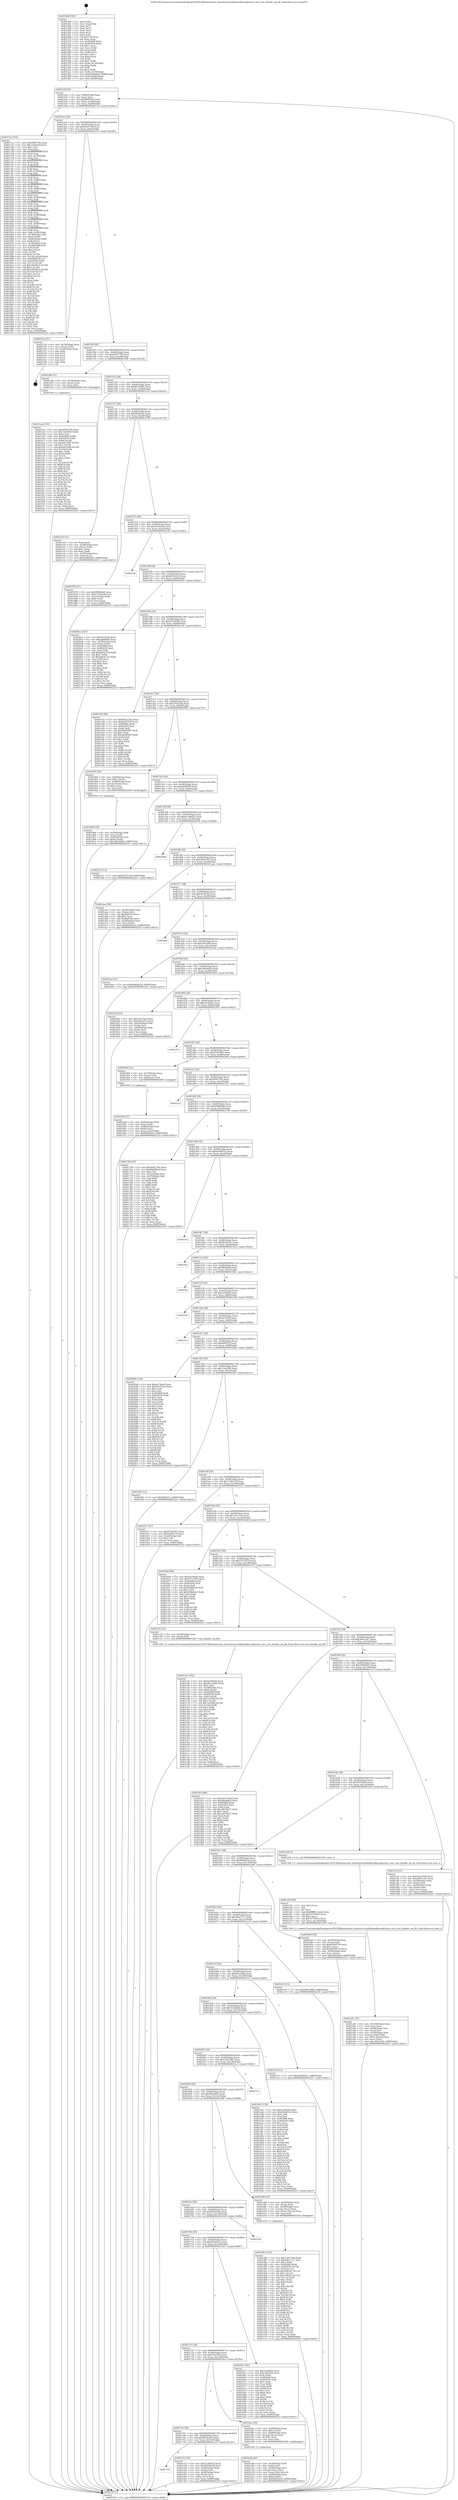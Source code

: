 digraph "0x401260" {
  label = "0x401260 (/mnt/c/Users/mathe/Desktop/tcc/POCII/binaries/extr_linuxdriversinfinibandhwcxgb3cxio_wr.h_cxio_disable_wq_db_Final-ollvm.out::main(0))"
  labelloc = "t"
  node[shape=record]

  Entry [label="",width=0.3,height=0.3,shape=circle,fillcolor=black,style=filled]
  "0x4012c6" [label="{
     0x4012c6 [29]\l
     | [instrs]\l
     &nbsp;&nbsp;0x4012c6 \<+3\>: mov -0x80(%rbp),%eax\l
     &nbsp;&nbsp;0x4012c9 \<+2\>: mov %eax,%ecx\l
     &nbsp;&nbsp;0x4012cb \<+6\>: sub $0x846f995d,%ecx\l
     &nbsp;&nbsp;0x4012d1 \<+6\>: mov %eax,-0x94(%rbp)\l
     &nbsp;&nbsp;0x4012d7 \<+6\>: mov %ecx,-0x98(%rbp)\l
     &nbsp;&nbsp;0x4012dd \<+6\>: je 00000000004017ca \<main+0x56a\>\l
  }"]
  "0x4017ca" [label="{
     0x4017ca [333]\l
     | [instrs]\l
     &nbsp;&nbsp;0x4017ca \<+5\>: mov $0xd50f176e,%eax\l
     &nbsp;&nbsp;0x4017cf \<+5\>: mov $0x15d3e35f,%ecx\l
     &nbsp;&nbsp;0x4017d4 \<+2\>: mov $0x1,%dl\l
     &nbsp;&nbsp;0x4017d6 \<+3\>: mov %rsp,%rsi\l
     &nbsp;&nbsp;0x4017d9 \<+4\>: add $0xfffffffffffffff0,%rsi\l
     &nbsp;&nbsp;0x4017dd \<+3\>: mov %rsi,%rsp\l
     &nbsp;&nbsp;0x4017e0 \<+4\>: mov %rsi,-0x78(%rbp)\l
     &nbsp;&nbsp;0x4017e4 \<+3\>: mov %rsp,%rsi\l
     &nbsp;&nbsp;0x4017e7 \<+4\>: add $0xfffffffffffffff0,%rsi\l
     &nbsp;&nbsp;0x4017eb \<+3\>: mov %rsi,%rsp\l
     &nbsp;&nbsp;0x4017ee \<+3\>: mov %rsp,%rdi\l
     &nbsp;&nbsp;0x4017f1 \<+4\>: add $0xfffffffffffffff0,%rdi\l
     &nbsp;&nbsp;0x4017f5 \<+3\>: mov %rdi,%rsp\l
     &nbsp;&nbsp;0x4017f8 \<+4\>: mov %rdi,-0x70(%rbp)\l
     &nbsp;&nbsp;0x4017fc \<+3\>: mov %rsp,%rdi\l
     &nbsp;&nbsp;0x4017ff \<+4\>: add $0xfffffffffffffff0,%rdi\l
     &nbsp;&nbsp;0x401803 \<+3\>: mov %rdi,%rsp\l
     &nbsp;&nbsp;0x401806 \<+4\>: mov %rdi,-0x68(%rbp)\l
     &nbsp;&nbsp;0x40180a \<+3\>: mov %rsp,%rdi\l
     &nbsp;&nbsp;0x40180d \<+4\>: add $0xfffffffffffffff0,%rdi\l
     &nbsp;&nbsp;0x401811 \<+3\>: mov %rdi,%rsp\l
     &nbsp;&nbsp;0x401814 \<+4\>: mov %rdi,-0x60(%rbp)\l
     &nbsp;&nbsp;0x401818 \<+3\>: mov %rsp,%rdi\l
     &nbsp;&nbsp;0x40181b \<+4\>: add $0xfffffffffffffff0,%rdi\l
     &nbsp;&nbsp;0x40181f \<+3\>: mov %rdi,%rsp\l
     &nbsp;&nbsp;0x401822 \<+4\>: mov %rdi,-0x58(%rbp)\l
     &nbsp;&nbsp;0x401826 \<+3\>: mov %rsp,%rdi\l
     &nbsp;&nbsp;0x401829 \<+4\>: add $0xfffffffffffffff0,%rdi\l
     &nbsp;&nbsp;0x40182d \<+3\>: mov %rdi,%rsp\l
     &nbsp;&nbsp;0x401830 \<+4\>: mov %rdi,-0x50(%rbp)\l
     &nbsp;&nbsp;0x401834 \<+3\>: mov %rsp,%rdi\l
     &nbsp;&nbsp;0x401837 \<+4\>: add $0xfffffffffffffff0,%rdi\l
     &nbsp;&nbsp;0x40183b \<+3\>: mov %rdi,%rsp\l
     &nbsp;&nbsp;0x40183e \<+4\>: mov %rdi,-0x48(%rbp)\l
     &nbsp;&nbsp;0x401842 \<+3\>: mov %rsp,%rdi\l
     &nbsp;&nbsp;0x401845 \<+4\>: add $0xfffffffffffffff0,%rdi\l
     &nbsp;&nbsp;0x401849 \<+3\>: mov %rdi,%rsp\l
     &nbsp;&nbsp;0x40184c \<+4\>: mov %rdi,-0x40(%rbp)\l
     &nbsp;&nbsp;0x401850 \<+3\>: mov %rsp,%rdi\l
     &nbsp;&nbsp;0x401853 \<+4\>: add $0xfffffffffffffff0,%rdi\l
     &nbsp;&nbsp;0x401857 \<+3\>: mov %rdi,%rsp\l
     &nbsp;&nbsp;0x40185a \<+4\>: mov %rdi,-0x38(%rbp)\l
     &nbsp;&nbsp;0x40185e \<+4\>: mov -0x78(%rbp),%rdi\l
     &nbsp;&nbsp;0x401862 \<+6\>: movl $0x0,(%rdi)\l
     &nbsp;&nbsp;0x401868 \<+7\>: mov -0x84(%rbp),%r8d\l
     &nbsp;&nbsp;0x40186f \<+3\>: mov %r8d,(%rsi)\l
     &nbsp;&nbsp;0x401872 \<+4\>: mov -0x70(%rbp),%rdi\l
     &nbsp;&nbsp;0x401876 \<+7\>: mov -0x90(%rbp),%r9\l
     &nbsp;&nbsp;0x40187d \<+3\>: mov %r9,(%rdi)\l
     &nbsp;&nbsp;0x401880 \<+3\>: cmpl $0x2,(%rsi)\l
     &nbsp;&nbsp;0x401883 \<+4\>: setne %r10b\l
     &nbsp;&nbsp;0x401887 \<+4\>: and $0x1,%r10b\l
     &nbsp;&nbsp;0x40188b \<+4\>: mov %r10b,-0x2d(%rbp)\l
     &nbsp;&nbsp;0x40188f \<+8\>: mov 0x405068,%r11d\l
     &nbsp;&nbsp;0x401897 \<+7\>: mov 0x405054,%ebx\l
     &nbsp;&nbsp;0x40189e \<+3\>: mov %r11d,%r14d\l
     &nbsp;&nbsp;0x4018a1 \<+7\>: sub $0x1f9e00c2,%r14d\l
     &nbsp;&nbsp;0x4018a8 \<+4\>: sub $0x1,%r14d\l
     &nbsp;&nbsp;0x4018ac \<+7\>: add $0x1f9e00c2,%r14d\l
     &nbsp;&nbsp;0x4018b3 \<+4\>: imul %r14d,%r11d\l
     &nbsp;&nbsp;0x4018b7 \<+4\>: and $0x1,%r11d\l
     &nbsp;&nbsp;0x4018bb \<+4\>: cmp $0x0,%r11d\l
     &nbsp;&nbsp;0x4018bf \<+4\>: sete %r10b\l
     &nbsp;&nbsp;0x4018c3 \<+3\>: cmp $0xa,%ebx\l
     &nbsp;&nbsp;0x4018c6 \<+4\>: setl %r15b\l
     &nbsp;&nbsp;0x4018ca \<+3\>: mov %r10b,%r12b\l
     &nbsp;&nbsp;0x4018cd \<+4\>: xor $0xff,%r12b\l
     &nbsp;&nbsp;0x4018d1 \<+3\>: mov %r15b,%r13b\l
     &nbsp;&nbsp;0x4018d4 \<+4\>: xor $0xff,%r13b\l
     &nbsp;&nbsp;0x4018d8 \<+3\>: xor $0x0,%dl\l
     &nbsp;&nbsp;0x4018db \<+3\>: mov %r12b,%sil\l
     &nbsp;&nbsp;0x4018de \<+4\>: and $0x0,%sil\l
     &nbsp;&nbsp;0x4018e2 \<+3\>: and %dl,%r10b\l
     &nbsp;&nbsp;0x4018e5 \<+3\>: mov %r13b,%dil\l
     &nbsp;&nbsp;0x4018e8 \<+4\>: and $0x0,%dil\l
     &nbsp;&nbsp;0x4018ec \<+3\>: and %dl,%r15b\l
     &nbsp;&nbsp;0x4018ef \<+3\>: or %r10b,%sil\l
     &nbsp;&nbsp;0x4018f2 \<+3\>: or %r15b,%dil\l
     &nbsp;&nbsp;0x4018f5 \<+3\>: xor %dil,%sil\l
     &nbsp;&nbsp;0x4018f8 \<+3\>: or %r13b,%r12b\l
     &nbsp;&nbsp;0x4018fb \<+4\>: xor $0xff,%r12b\l
     &nbsp;&nbsp;0x4018ff \<+3\>: or $0x0,%dl\l
     &nbsp;&nbsp;0x401902 \<+3\>: and %dl,%r12b\l
     &nbsp;&nbsp;0x401905 \<+3\>: or %r12b,%sil\l
     &nbsp;&nbsp;0x401908 \<+4\>: test $0x1,%sil\l
     &nbsp;&nbsp;0x40190c \<+3\>: cmovne %ecx,%eax\l
     &nbsp;&nbsp;0x40190f \<+3\>: mov %eax,-0x80(%rbp)\l
     &nbsp;&nbsp;0x401912 \<+5\>: jmp 0000000000402225 \<main+0xfc5\>\l
  }"]
  "0x4012e3" [label="{
     0x4012e3 [28]\l
     | [instrs]\l
     &nbsp;&nbsp;0x4012e3 \<+5\>: jmp 00000000004012e8 \<main+0x88\>\l
     &nbsp;&nbsp;0x4012e8 \<+6\>: mov -0x94(%rbp),%eax\l
     &nbsp;&nbsp;0x4012ee \<+5\>: sub $0x8c69716f,%eax\l
     &nbsp;&nbsp;0x4012f3 \<+6\>: mov %eax,-0x9c(%rbp)\l
     &nbsp;&nbsp;0x4012f9 \<+6\>: je 000000000040213d \<main+0xedd\>\l
  }"]
  Exit [label="",width=0.3,height=0.3,shape=circle,fillcolor=black,style=filled,peripheries=2]
  "0x40213d" [label="{
     0x40213d [21]\l
     | [instrs]\l
     &nbsp;&nbsp;0x40213d \<+4\>: mov -0x78(%rbp),%rax\l
     &nbsp;&nbsp;0x402141 \<+2\>: mov (%rax),%eax\l
     &nbsp;&nbsp;0x402143 \<+4\>: lea -0x28(%rbp),%rsp\l
     &nbsp;&nbsp;0x402147 \<+1\>: pop %rbx\l
     &nbsp;&nbsp;0x402148 \<+2\>: pop %r12\l
     &nbsp;&nbsp;0x40214a \<+2\>: pop %r13\l
     &nbsp;&nbsp;0x40214c \<+2\>: pop %r14\l
     &nbsp;&nbsp;0x40214e \<+2\>: pop %r15\l
     &nbsp;&nbsp;0x402150 \<+1\>: pop %rbp\l
     &nbsp;&nbsp;0x402151 \<+1\>: ret\l
  }"]
  "0x4012ff" [label="{
     0x4012ff [28]\l
     | [instrs]\l
     &nbsp;&nbsp;0x4012ff \<+5\>: jmp 0000000000401304 \<main+0xa4\>\l
     &nbsp;&nbsp;0x401304 \<+6\>: mov -0x94(%rbp),%eax\l
     &nbsp;&nbsp;0x40130a \<+5\>: sub $0x8cf67704,%eax\l
     &nbsp;&nbsp;0x40130f \<+6\>: mov %eax,-0xa0(%rbp)\l
     &nbsp;&nbsp;0x401315 \<+6\>: je 0000000000401e9b \<main+0xc3b\>\l
  }"]
  "0x401eaa" [label="{
     0x401eaa [152]\l
     | [instrs]\l
     &nbsp;&nbsp;0x401eaa \<+5\>: mov $0x601b318c,%ecx\l
     &nbsp;&nbsp;0x401eaf \<+5\>: mov $0x11de59fe,%edx\l
     &nbsp;&nbsp;0x401eb4 \<+3\>: mov $0x1,%sil\l
     &nbsp;&nbsp;0x401eb7 \<+8\>: mov 0x405068,%r8d\l
     &nbsp;&nbsp;0x401ebf \<+8\>: mov 0x405054,%r9d\l
     &nbsp;&nbsp;0x401ec7 \<+3\>: mov %r8d,%r10d\l
     &nbsp;&nbsp;0x401eca \<+7\>: sub $0xfa614af8,%r10d\l
     &nbsp;&nbsp;0x401ed1 \<+4\>: sub $0x1,%r10d\l
     &nbsp;&nbsp;0x401ed5 \<+7\>: add $0xfa614af8,%r10d\l
     &nbsp;&nbsp;0x401edc \<+4\>: imul %r10d,%r8d\l
     &nbsp;&nbsp;0x401ee0 \<+4\>: and $0x1,%r8d\l
     &nbsp;&nbsp;0x401ee4 \<+4\>: cmp $0x0,%r8d\l
     &nbsp;&nbsp;0x401ee8 \<+4\>: sete %r11b\l
     &nbsp;&nbsp;0x401eec \<+4\>: cmp $0xa,%r9d\l
     &nbsp;&nbsp;0x401ef0 \<+3\>: setl %bl\l
     &nbsp;&nbsp;0x401ef3 \<+3\>: mov %r11b,%r14b\l
     &nbsp;&nbsp;0x401ef6 \<+4\>: xor $0xff,%r14b\l
     &nbsp;&nbsp;0x401efa \<+3\>: mov %bl,%r15b\l
     &nbsp;&nbsp;0x401efd \<+4\>: xor $0xff,%r15b\l
     &nbsp;&nbsp;0x401f01 \<+4\>: xor $0x0,%sil\l
     &nbsp;&nbsp;0x401f05 \<+3\>: mov %r14b,%r12b\l
     &nbsp;&nbsp;0x401f08 \<+4\>: and $0x0,%r12b\l
     &nbsp;&nbsp;0x401f0c \<+3\>: and %sil,%r11b\l
     &nbsp;&nbsp;0x401f0f \<+3\>: mov %r15b,%r13b\l
     &nbsp;&nbsp;0x401f12 \<+4\>: and $0x0,%r13b\l
     &nbsp;&nbsp;0x401f16 \<+3\>: and %sil,%bl\l
     &nbsp;&nbsp;0x401f19 \<+3\>: or %r11b,%r12b\l
     &nbsp;&nbsp;0x401f1c \<+3\>: or %bl,%r13b\l
     &nbsp;&nbsp;0x401f1f \<+3\>: xor %r13b,%r12b\l
     &nbsp;&nbsp;0x401f22 \<+3\>: or %r15b,%r14b\l
     &nbsp;&nbsp;0x401f25 \<+4\>: xor $0xff,%r14b\l
     &nbsp;&nbsp;0x401f29 \<+4\>: or $0x0,%sil\l
     &nbsp;&nbsp;0x401f2d \<+3\>: and %sil,%r14b\l
     &nbsp;&nbsp;0x401f30 \<+3\>: or %r14b,%r12b\l
     &nbsp;&nbsp;0x401f33 \<+4\>: test $0x1,%r12b\l
     &nbsp;&nbsp;0x401f37 \<+3\>: cmovne %edx,%ecx\l
     &nbsp;&nbsp;0x401f3a \<+3\>: mov %ecx,-0x80(%rbp)\l
     &nbsp;&nbsp;0x401f3d \<+5\>: jmp 0000000000402225 \<main+0xfc5\>\l
  }"]
  "0x401e9b" [label="{
     0x401e9b [15]\l
     | [instrs]\l
     &nbsp;&nbsp;0x401e9b \<+4\>: mov -0x58(%rbp),%rax\l
     &nbsp;&nbsp;0x401e9f \<+3\>: mov (%rax),%rax\l
     &nbsp;&nbsp;0x401ea2 \<+3\>: mov %rax,%rdi\l
     &nbsp;&nbsp;0x401ea5 \<+5\>: call 0000000000401030 \<free@plt\>\l
     | [calls]\l
     &nbsp;&nbsp;0x401030 \{1\} (unknown)\l
  }"]
  "0x40131b" [label="{
     0x40131b [28]\l
     | [instrs]\l
     &nbsp;&nbsp;0x40131b \<+5\>: jmp 0000000000401320 \<main+0xc0\>\l
     &nbsp;&nbsp;0x401320 \<+6\>: mov -0x94(%rbp),%eax\l
     &nbsp;&nbsp;0x401326 \<+5\>: sub $0x8f31d882,%eax\l
     &nbsp;&nbsp;0x40132b \<+6\>: mov %eax,-0xa4(%rbp)\l
     &nbsp;&nbsp;0x401331 \<+6\>: je 0000000000401e24 \<main+0xbc4\>\l
  }"]
  "0x401d82" [label="{
     0x401d82 [150]\l
     | [instrs]\l
     &nbsp;&nbsp;0x401d82 \<+5\>: mov $0x51657e80,%edx\l
     &nbsp;&nbsp;0x401d87 \<+5\>: mov $0x496a7c17,%esi\l
     &nbsp;&nbsp;0x401d8c \<+3\>: mov $0x1,%r8b\l
     &nbsp;&nbsp;0x401d8f \<+8\>: mov 0x405068,%r9d\l
     &nbsp;&nbsp;0x401d97 \<+8\>: mov 0x405054,%r10d\l
     &nbsp;&nbsp;0x401d9f \<+3\>: mov %r9d,%r11d\l
     &nbsp;&nbsp;0x401da2 \<+7\>: add $0x188cf47,%r11d\l
     &nbsp;&nbsp;0x401da9 \<+4\>: sub $0x1,%r11d\l
     &nbsp;&nbsp;0x401dad \<+7\>: sub $0x188cf47,%r11d\l
     &nbsp;&nbsp;0x401db4 \<+4\>: imul %r11d,%r9d\l
     &nbsp;&nbsp;0x401db8 \<+4\>: and $0x1,%r9d\l
     &nbsp;&nbsp;0x401dbc \<+4\>: cmp $0x0,%r9d\l
     &nbsp;&nbsp;0x401dc0 \<+3\>: sete %bl\l
     &nbsp;&nbsp;0x401dc3 \<+4\>: cmp $0xa,%r10d\l
     &nbsp;&nbsp;0x401dc7 \<+4\>: setl %r14b\l
     &nbsp;&nbsp;0x401dcb \<+3\>: mov %bl,%r15b\l
     &nbsp;&nbsp;0x401dce \<+4\>: xor $0xff,%r15b\l
     &nbsp;&nbsp;0x401dd2 \<+3\>: mov %r14b,%r12b\l
     &nbsp;&nbsp;0x401dd5 \<+4\>: xor $0xff,%r12b\l
     &nbsp;&nbsp;0x401dd9 \<+4\>: xor $0x1,%r8b\l
     &nbsp;&nbsp;0x401ddd \<+3\>: mov %r15b,%r13b\l
     &nbsp;&nbsp;0x401de0 \<+4\>: and $0xff,%r13b\l
     &nbsp;&nbsp;0x401de4 \<+3\>: and %r8b,%bl\l
     &nbsp;&nbsp;0x401de7 \<+3\>: mov %r12b,%al\l
     &nbsp;&nbsp;0x401dea \<+2\>: and $0xff,%al\l
     &nbsp;&nbsp;0x401dec \<+3\>: and %r8b,%r14b\l
     &nbsp;&nbsp;0x401def \<+3\>: or %bl,%r13b\l
     &nbsp;&nbsp;0x401df2 \<+3\>: or %r14b,%al\l
     &nbsp;&nbsp;0x401df5 \<+3\>: xor %al,%r13b\l
     &nbsp;&nbsp;0x401df8 \<+3\>: or %r12b,%r15b\l
     &nbsp;&nbsp;0x401dfb \<+4\>: xor $0xff,%r15b\l
     &nbsp;&nbsp;0x401dff \<+4\>: or $0x1,%r8b\l
     &nbsp;&nbsp;0x401e03 \<+3\>: and %r8b,%r15b\l
     &nbsp;&nbsp;0x401e06 \<+3\>: or %r15b,%r13b\l
     &nbsp;&nbsp;0x401e09 \<+4\>: test $0x1,%r13b\l
     &nbsp;&nbsp;0x401e0d \<+3\>: cmovne %esi,%edx\l
     &nbsp;&nbsp;0x401e10 \<+3\>: mov %edx,-0x80(%rbp)\l
     &nbsp;&nbsp;0x401e13 \<+5\>: jmp 0000000000402225 \<main+0xfc5\>\l
  }"]
  "0x401e24" [label="{
     0x401e24 [31]\l
     | [instrs]\l
     &nbsp;&nbsp;0x401e24 \<+2\>: xor %eax,%eax\l
     &nbsp;&nbsp;0x401e26 \<+4\>: mov -0x38(%rbp),%rcx\l
     &nbsp;&nbsp;0x401e2a \<+2\>: mov (%rcx),%edx\l
     &nbsp;&nbsp;0x401e2c \<+3\>: sub $0x1,%eax\l
     &nbsp;&nbsp;0x401e2f \<+2\>: sub %eax,%edx\l
     &nbsp;&nbsp;0x401e31 \<+4\>: mov -0x38(%rbp),%rcx\l
     &nbsp;&nbsp;0x401e35 \<+2\>: mov %edx,(%rcx)\l
     &nbsp;&nbsp;0x401e37 \<+7\>: movl $0x2b9640d1,-0x80(%rbp)\l
     &nbsp;&nbsp;0x401e3e \<+5\>: jmp 0000000000402225 \<main+0xfc5\>\l
  }"]
  "0x401337" [label="{
     0x401337 [28]\l
     | [instrs]\l
     &nbsp;&nbsp;0x401337 \<+5\>: jmp 000000000040133c \<main+0xdc\>\l
     &nbsp;&nbsp;0x40133c \<+6\>: mov -0x94(%rbp),%eax\l
     &nbsp;&nbsp;0x401342 \<+5\>: sub $0x8f8abd2e,%eax\l
     &nbsp;&nbsp;0x401347 \<+6\>: mov %eax,-0xa8(%rbp)\l
     &nbsp;&nbsp;0x40134d \<+6\>: je 0000000000401978 \<main+0x718\>\l
  }"]
  "0x401c41" [label="{
     0x401c41 [162]\l
     | [instrs]\l
     &nbsp;&nbsp;0x401c41 \<+5\>: mov $0x921fdcb6,%ecx\l
     &nbsp;&nbsp;0x401c46 \<+5\>: mov $0x4b1ca6dd,%edx\l
     &nbsp;&nbsp;0x401c4b \<+3\>: mov $0x1,%sil\l
     &nbsp;&nbsp;0x401c4e \<+4\>: mov -0x38(%rbp),%rax\l
     &nbsp;&nbsp;0x401c52 \<+6\>: movl $0x0,(%rax)\l
     &nbsp;&nbsp;0x401c58 \<+8\>: mov 0x405068,%r8d\l
     &nbsp;&nbsp;0x401c60 \<+8\>: mov 0x405054,%r9d\l
     &nbsp;&nbsp;0x401c68 \<+3\>: mov %r8d,%r10d\l
     &nbsp;&nbsp;0x401c6b \<+7\>: add $0x7e2390f,%r10d\l
     &nbsp;&nbsp;0x401c72 \<+4\>: sub $0x1,%r10d\l
     &nbsp;&nbsp;0x401c76 \<+7\>: sub $0x7e2390f,%r10d\l
     &nbsp;&nbsp;0x401c7d \<+4\>: imul %r10d,%r8d\l
     &nbsp;&nbsp;0x401c81 \<+4\>: and $0x1,%r8d\l
     &nbsp;&nbsp;0x401c85 \<+4\>: cmp $0x0,%r8d\l
     &nbsp;&nbsp;0x401c89 \<+4\>: sete %r11b\l
     &nbsp;&nbsp;0x401c8d \<+4\>: cmp $0xa,%r9d\l
     &nbsp;&nbsp;0x401c91 \<+3\>: setl %bl\l
     &nbsp;&nbsp;0x401c94 \<+3\>: mov %r11b,%r14b\l
     &nbsp;&nbsp;0x401c97 \<+4\>: xor $0xff,%r14b\l
     &nbsp;&nbsp;0x401c9b \<+3\>: mov %bl,%r15b\l
     &nbsp;&nbsp;0x401c9e \<+4\>: xor $0xff,%r15b\l
     &nbsp;&nbsp;0x401ca2 \<+4\>: xor $0x1,%sil\l
     &nbsp;&nbsp;0x401ca6 \<+3\>: mov %r14b,%r12b\l
     &nbsp;&nbsp;0x401ca9 \<+4\>: and $0xff,%r12b\l
     &nbsp;&nbsp;0x401cad \<+3\>: and %sil,%r11b\l
     &nbsp;&nbsp;0x401cb0 \<+3\>: mov %r15b,%r13b\l
     &nbsp;&nbsp;0x401cb3 \<+4\>: and $0xff,%r13b\l
     &nbsp;&nbsp;0x401cb7 \<+3\>: and %sil,%bl\l
     &nbsp;&nbsp;0x401cba \<+3\>: or %r11b,%r12b\l
     &nbsp;&nbsp;0x401cbd \<+3\>: or %bl,%r13b\l
     &nbsp;&nbsp;0x401cc0 \<+3\>: xor %r13b,%r12b\l
     &nbsp;&nbsp;0x401cc3 \<+3\>: or %r15b,%r14b\l
     &nbsp;&nbsp;0x401cc6 \<+4\>: xor $0xff,%r14b\l
     &nbsp;&nbsp;0x401cca \<+4\>: or $0x1,%sil\l
     &nbsp;&nbsp;0x401cce \<+3\>: and %sil,%r14b\l
     &nbsp;&nbsp;0x401cd1 \<+3\>: or %r14b,%r12b\l
     &nbsp;&nbsp;0x401cd4 \<+4\>: test $0x1,%r12b\l
     &nbsp;&nbsp;0x401cd8 \<+3\>: cmovne %edx,%ecx\l
     &nbsp;&nbsp;0x401cdb \<+3\>: mov %ecx,-0x80(%rbp)\l
     &nbsp;&nbsp;0x401cde \<+5\>: jmp 0000000000402225 \<main+0xfc5\>\l
  }"]
  "0x401978" [label="{
     0x401978 [27]\l
     | [instrs]\l
     &nbsp;&nbsp;0x401978 \<+5\>: mov $0xf969dad4,%eax\l
     &nbsp;&nbsp;0x40197d \<+5\>: mov $0xa795a2dd,%ecx\l
     &nbsp;&nbsp;0x401982 \<+3\>: mov -0x2c(%rbp),%edx\l
     &nbsp;&nbsp;0x401985 \<+3\>: cmp $0x0,%edx\l
     &nbsp;&nbsp;0x401988 \<+3\>: cmove %ecx,%eax\l
     &nbsp;&nbsp;0x40198b \<+3\>: mov %eax,-0x80(%rbp)\l
     &nbsp;&nbsp;0x40198e \<+5\>: jmp 0000000000402225 \<main+0xfc5\>\l
  }"]
  "0x401353" [label="{
     0x401353 [28]\l
     | [instrs]\l
     &nbsp;&nbsp;0x401353 \<+5\>: jmp 0000000000401358 \<main+0xf8\>\l
     &nbsp;&nbsp;0x401358 \<+6\>: mov -0x94(%rbp),%eax\l
     &nbsp;&nbsp;0x40135e \<+5\>: sub $0x921fdcb6,%eax\l
     &nbsp;&nbsp;0x401363 \<+6\>: mov %eax,-0xac(%rbp)\l
     &nbsp;&nbsp;0x401369 \<+6\>: je 00000000004021a0 \<main+0xf40\>\l
  }"]
  "0x401a81" [label="{
     0x401a81 [41]\l
     | [instrs]\l
     &nbsp;&nbsp;0x401a81 \<+6\>: mov -0x140(%rbp),%ecx\l
     &nbsp;&nbsp;0x401a87 \<+3\>: imul %eax,%ecx\l
     &nbsp;&nbsp;0x401a8a \<+4\>: mov -0x58(%rbp),%rsi\l
     &nbsp;&nbsp;0x401a8e \<+3\>: mov (%rsi),%rsi\l
     &nbsp;&nbsp;0x401a91 \<+4\>: mov -0x50(%rbp),%rdi\l
     &nbsp;&nbsp;0x401a95 \<+3\>: movslq (%rdi),%rdi\l
     &nbsp;&nbsp;0x401a98 \<+4\>: mov (%rsi,%rdi,8),%rsi\l
     &nbsp;&nbsp;0x401a9c \<+2\>: mov %ecx,(%rsi)\l
     &nbsp;&nbsp;0x401a9e \<+7\>: movl $0xc4b5a7b3,-0x80(%rbp)\l
     &nbsp;&nbsp;0x401aa5 \<+5\>: jmp 0000000000402225 \<main+0xfc5\>\l
  }"]
  "0x4021a0" [label="{
     0x4021a0\l
  }", style=dashed]
  "0x40136f" [label="{
     0x40136f [28]\l
     | [instrs]\l
     &nbsp;&nbsp;0x40136f \<+5\>: jmp 0000000000401374 \<main+0x114\>\l
     &nbsp;&nbsp;0x401374 \<+6\>: mov -0x94(%rbp),%eax\l
     &nbsp;&nbsp;0x40137a \<+5\>: sub $0x9237e5c9,%eax\l
     &nbsp;&nbsp;0x40137f \<+6\>: mov %eax,-0xb0(%rbp)\l
     &nbsp;&nbsp;0x401385 \<+6\>: je 00000000004020ca \<main+0xe6a\>\l
  }"]
  "0x401a59" [label="{
     0x401a59 [40]\l
     | [instrs]\l
     &nbsp;&nbsp;0x401a59 \<+5\>: mov $0x2,%ecx\l
     &nbsp;&nbsp;0x401a5e \<+1\>: cltd\l
     &nbsp;&nbsp;0x401a5f \<+2\>: idiv %ecx\l
     &nbsp;&nbsp;0x401a61 \<+6\>: imul $0xfffffffe,%edx,%ecx\l
     &nbsp;&nbsp;0x401a67 \<+6\>: add $0x7d750e41,%ecx\l
     &nbsp;&nbsp;0x401a6d \<+3\>: add $0x1,%ecx\l
     &nbsp;&nbsp;0x401a70 \<+6\>: sub $0x7d750e41,%ecx\l
     &nbsp;&nbsp;0x401a76 \<+6\>: mov %ecx,-0x140(%rbp)\l
     &nbsp;&nbsp;0x401a7c \<+5\>: call 0000000000401160 \<next_i\>\l
     | [calls]\l
     &nbsp;&nbsp;0x401160 \{1\} (/mnt/c/Users/mathe/Desktop/tcc/POCII/binaries/extr_linuxdriversinfinibandhwcxgb3cxio_wr.h_cxio_disable_wq_db_Final-ollvm.out::next_i)\l
  }"]
  "0x4020ca" [label="{
     0x4020ca [103]\l
     | [instrs]\l
     &nbsp;&nbsp;0x4020ca \<+5\>: mov $0x4a73ba4,%eax\l
     &nbsp;&nbsp;0x4020cf \<+5\>: mov $0xadd084f2,%ecx\l
     &nbsp;&nbsp;0x4020d4 \<+4\>: mov -0x78(%rbp),%rdx\l
     &nbsp;&nbsp;0x4020d8 \<+6\>: movl $0x0,(%rdx)\l
     &nbsp;&nbsp;0x4020de \<+7\>: mov 0x405068,%esi\l
     &nbsp;&nbsp;0x4020e5 \<+7\>: mov 0x405054,%edi\l
     &nbsp;&nbsp;0x4020ec \<+3\>: mov %esi,%r8d\l
     &nbsp;&nbsp;0x4020ef \<+7\>: add $0xb6e0c72d,%r8d\l
     &nbsp;&nbsp;0x4020f6 \<+4\>: sub $0x1,%r8d\l
     &nbsp;&nbsp;0x4020fa \<+7\>: sub $0xb6e0c72d,%r8d\l
     &nbsp;&nbsp;0x402101 \<+4\>: imul %r8d,%esi\l
     &nbsp;&nbsp;0x402105 \<+3\>: and $0x1,%esi\l
     &nbsp;&nbsp;0x402108 \<+3\>: cmp $0x0,%esi\l
     &nbsp;&nbsp;0x40210b \<+4\>: sete %r9b\l
     &nbsp;&nbsp;0x40210f \<+3\>: cmp $0xa,%edi\l
     &nbsp;&nbsp;0x402112 \<+4\>: setl %r10b\l
     &nbsp;&nbsp;0x402116 \<+3\>: mov %r9b,%r11b\l
     &nbsp;&nbsp;0x402119 \<+3\>: and %r10b,%r11b\l
     &nbsp;&nbsp;0x40211c \<+3\>: xor %r10b,%r9b\l
     &nbsp;&nbsp;0x40211f \<+3\>: or %r9b,%r11b\l
     &nbsp;&nbsp;0x402122 \<+4\>: test $0x1,%r11b\l
     &nbsp;&nbsp;0x402126 \<+3\>: cmovne %ecx,%eax\l
     &nbsp;&nbsp;0x402129 \<+3\>: mov %eax,-0x80(%rbp)\l
     &nbsp;&nbsp;0x40212c \<+5\>: jmp 0000000000402225 \<main+0xfc5\>\l
  }"]
  "0x40138b" [label="{
     0x40138b [28]\l
     | [instrs]\l
     &nbsp;&nbsp;0x40138b \<+5\>: jmp 0000000000401390 \<main+0x130\>\l
     &nbsp;&nbsp;0x401390 \<+6\>: mov -0x94(%rbp),%eax\l
     &nbsp;&nbsp;0x401396 \<+5\>: sub $0xa02e903b,%eax\l
     &nbsp;&nbsp;0x40139b \<+6\>: mov %eax,-0xb4(%rbp)\l
     &nbsp;&nbsp;0x4013a1 \<+6\>: je 0000000000401e43 \<main+0xbe3\>\l
  }"]
  "0x40175f" [label="{
     0x40175f\l
  }", style=dashed]
  "0x401e43" [label="{
     0x401e43 [88]\l
     | [instrs]\l
     &nbsp;&nbsp;0x401e43 \<+5\>: mov $0x601b318c,%eax\l
     &nbsp;&nbsp;0x401e48 \<+5\>: mov $0x8cf67704,%ecx\l
     &nbsp;&nbsp;0x401e4d \<+7\>: mov 0x405068,%edx\l
     &nbsp;&nbsp;0x401e54 \<+7\>: mov 0x405054,%esi\l
     &nbsp;&nbsp;0x401e5b \<+2\>: mov %edx,%edi\l
     &nbsp;&nbsp;0x401e5d \<+6\>: sub $0x38e85697,%edi\l
     &nbsp;&nbsp;0x401e63 \<+3\>: sub $0x1,%edi\l
     &nbsp;&nbsp;0x401e66 \<+6\>: add $0x38e85697,%edi\l
     &nbsp;&nbsp;0x401e6c \<+3\>: imul %edi,%edx\l
     &nbsp;&nbsp;0x401e6f \<+3\>: and $0x1,%edx\l
     &nbsp;&nbsp;0x401e72 \<+3\>: cmp $0x0,%edx\l
     &nbsp;&nbsp;0x401e75 \<+4\>: sete %r8b\l
     &nbsp;&nbsp;0x401e79 \<+3\>: cmp $0xa,%esi\l
     &nbsp;&nbsp;0x401e7c \<+4\>: setl %r9b\l
     &nbsp;&nbsp;0x401e80 \<+3\>: mov %r8b,%r10b\l
     &nbsp;&nbsp;0x401e83 \<+3\>: and %r9b,%r10b\l
     &nbsp;&nbsp;0x401e86 \<+3\>: xor %r9b,%r8b\l
     &nbsp;&nbsp;0x401e89 \<+3\>: or %r8b,%r10b\l
     &nbsp;&nbsp;0x401e8c \<+4\>: test $0x1,%r10b\l
     &nbsp;&nbsp;0x401e90 \<+3\>: cmovne %ecx,%eax\l
     &nbsp;&nbsp;0x401e93 \<+3\>: mov %eax,-0x80(%rbp)\l
     &nbsp;&nbsp;0x401e96 \<+5\>: jmp 0000000000402225 \<main+0xfc5\>\l
  }"]
  "0x4013a7" [label="{
     0x4013a7 [28]\l
     | [instrs]\l
     &nbsp;&nbsp;0x4013a7 \<+5\>: jmp 00000000004013ac \<main+0x14c\>\l
     &nbsp;&nbsp;0x4013ac \<+6\>: mov -0x94(%rbp),%eax\l
     &nbsp;&nbsp;0x4013b2 \<+5\>: sub $0xa795a2dd,%eax\l
     &nbsp;&nbsp;0x4013b7 \<+6\>: mov %eax,-0xb8(%rbp)\l
     &nbsp;&nbsp;0x4013bd \<+6\>: je 0000000000401993 \<main+0x733\>\l
  }"]
  "0x401a33" [label="{
     0x401a33 [33]\l
     | [instrs]\l
     &nbsp;&nbsp;0x401a33 \<+5\>: mov $0x51248c82,%eax\l
     &nbsp;&nbsp;0x401a38 \<+5\>: mov $0x46356b38,%ecx\l
     &nbsp;&nbsp;0x401a3d \<+4\>: mov -0x40(%rbp),%rdx\l
     &nbsp;&nbsp;0x401a41 \<+2\>: mov (%rdx),%esi\l
     &nbsp;&nbsp;0x401a43 \<+4\>: mov -0x48(%rbp),%rdx\l
     &nbsp;&nbsp;0x401a47 \<+2\>: cmp (%rdx),%esi\l
     &nbsp;&nbsp;0x401a49 \<+3\>: cmovl %ecx,%eax\l
     &nbsp;&nbsp;0x401a4c \<+3\>: mov %eax,-0x80(%rbp)\l
     &nbsp;&nbsp;0x401a4f \<+5\>: jmp 0000000000402225 \<main+0xfc5\>\l
  }"]
  "0x401993" [label="{
     0x401993 [29]\l
     | [instrs]\l
     &nbsp;&nbsp;0x401993 \<+4\>: mov -0x60(%rbp),%rax\l
     &nbsp;&nbsp;0x401997 \<+6\>: movl $0x1,(%rax)\l
     &nbsp;&nbsp;0x40199d \<+4\>: mov -0x60(%rbp),%rax\l
     &nbsp;&nbsp;0x4019a1 \<+3\>: movslq (%rax),%rax\l
     &nbsp;&nbsp;0x4019a4 \<+4\>: shl $0x3,%rax\l
     &nbsp;&nbsp;0x4019a8 \<+3\>: mov %rax,%rdi\l
     &nbsp;&nbsp;0x4019ab \<+5\>: call 0000000000401050 \<malloc@plt\>\l
     | [calls]\l
     &nbsp;&nbsp;0x401050 \{1\} (unknown)\l
  }"]
  "0x4013c3" [label="{
     0x4013c3 [28]\l
     | [instrs]\l
     &nbsp;&nbsp;0x4013c3 \<+5\>: jmp 00000000004013c8 \<main+0x168\>\l
     &nbsp;&nbsp;0x4013c8 \<+6\>: mov -0x94(%rbp),%eax\l
     &nbsp;&nbsp;0x4013ce \<+5\>: sub $0xadd084f2,%eax\l
     &nbsp;&nbsp;0x4013d3 \<+6\>: mov %eax,-0xbc(%rbp)\l
     &nbsp;&nbsp;0x4013d9 \<+6\>: je 0000000000402131 \<main+0xed1\>\l
  }"]
  "0x401a0b" [label="{
     0x401a0b [40]\l
     | [instrs]\l
     &nbsp;&nbsp;0x401a0b \<+4\>: mov -0x58(%rbp),%rdi\l
     &nbsp;&nbsp;0x401a0f \<+3\>: mov (%rdi),%rdi\l
     &nbsp;&nbsp;0x401a12 \<+4\>: mov -0x50(%rbp),%rcx\l
     &nbsp;&nbsp;0x401a16 \<+3\>: movslq (%rcx),%rcx\l
     &nbsp;&nbsp;0x401a19 \<+4\>: mov %rax,(%rdi,%rcx,8)\l
     &nbsp;&nbsp;0x401a1d \<+4\>: mov -0x40(%rbp),%rax\l
     &nbsp;&nbsp;0x401a21 \<+6\>: movl $0x0,(%rax)\l
     &nbsp;&nbsp;0x401a27 \<+7\>: movl $0x68292a22,-0x80(%rbp)\l
     &nbsp;&nbsp;0x401a2e \<+5\>: jmp 0000000000402225 \<main+0xfc5\>\l
  }"]
  "0x402131" [label="{
     0x402131 [12]\l
     | [instrs]\l
     &nbsp;&nbsp;0x402131 \<+7\>: movl $0x8c69716f,-0x80(%rbp)\l
     &nbsp;&nbsp;0x402138 \<+5\>: jmp 0000000000402225 \<main+0xfc5\>\l
  }"]
  "0x4013df" [label="{
     0x4013df [28]\l
     | [instrs]\l
     &nbsp;&nbsp;0x4013df \<+5\>: jmp 00000000004013e4 \<main+0x184\>\l
     &nbsp;&nbsp;0x4013e4 \<+6\>: mov -0x94(%rbp),%eax\l
     &nbsp;&nbsp;0x4013ea \<+5\>: sub $0xb1364625,%eax\l
     &nbsp;&nbsp;0x4013ef \<+6\>: mov %eax,-0xc0(%rbp)\l
     &nbsp;&nbsp;0x4013f5 \<+6\>: je 0000000000402038 \<main+0xdd8\>\l
  }"]
  "0x401743" [label="{
     0x401743 [28]\l
     | [instrs]\l
     &nbsp;&nbsp;0x401743 \<+5\>: jmp 0000000000401748 \<main+0x4e8\>\l
     &nbsp;&nbsp;0x401748 \<+6\>: mov -0x94(%rbp),%eax\l
     &nbsp;&nbsp;0x40174e \<+5\>: sub $0x68292a22,%eax\l
     &nbsp;&nbsp;0x401753 \<+6\>: mov %eax,-0x13c(%rbp)\l
     &nbsp;&nbsp;0x401759 \<+6\>: je 0000000000401a33 \<main+0x7d3\>\l
  }"]
  "0x402038" [label="{
     0x402038\l
  }", style=dashed]
  "0x4013fb" [label="{
     0x4013fb [28]\l
     | [instrs]\l
     &nbsp;&nbsp;0x4013fb \<+5\>: jmp 0000000000401400 \<main+0x1a0\>\l
     &nbsp;&nbsp;0x401400 \<+6\>: mov -0x94(%rbp),%eax\l
     &nbsp;&nbsp;0x401406 \<+5\>: sub $0xc4b5a7b3,%eax\l
     &nbsp;&nbsp;0x40140b \<+6\>: mov %eax,-0xc4(%rbp)\l
     &nbsp;&nbsp;0x401411 \<+6\>: je 0000000000401aaa \<main+0x84a\>\l
  }"]
  "0x4019ee" [label="{
     0x4019ee [29]\l
     | [instrs]\l
     &nbsp;&nbsp;0x4019ee \<+4\>: mov -0x48(%rbp),%rax\l
     &nbsp;&nbsp;0x4019f2 \<+6\>: movl $0x1,(%rax)\l
     &nbsp;&nbsp;0x4019f8 \<+4\>: mov -0x48(%rbp),%rax\l
     &nbsp;&nbsp;0x4019fc \<+3\>: movslq (%rax),%rax\l
     &nbsp;&nbsp;0x4019ff \<+4\>: shl $0x2,%rax\l
     &nbsp;&nbsp;0x401a03 \<+3\>: mov %rax,%rdi\l
     &nbsp;&nbsp;0x401a06 \<+5\>: call 0000000000401050 \<malloc@plt\>\l
     | [calls]\l
     &nbsp;&nbsp;0x401050 \{1\} (unknown)\l
  }"]
  "0x401aaa" [label="{
     0x401aaa [39]\l
     | [instrs]\l
     &nbsp;&nbsp;0x401aaa \<+4\>: mov -0x40(%rbp),%rax\l
     &nbsp;&nbsp;0x401aae \<+2\>: mov (%rax),%ecx\l
     &nbsp;&nbsp;0x401ab0 \<+6\>: sub $0xffaf5cba,%ecx\l
     &nbsp;&nbsp;0x401ab6 \<+3\>: add $0x1,%ecx\l
     &nbsp;&nbsp;0x401ab9 \<+6\>: add $0xffaf5cba,%ecx\l
     &nbsp;&nbsp;0x401abf \<+4\>: mov -0x40(%rbp),%rax\l
     &nbsp;&nbsp;0x401ac3 \<+2\>: mov %ecx,(%rax)\l
     &nbsp;&nbsp;0x401ac5 \<+7\>: movl $0x68292a22,-0x80(%rbp)\l
     &nbsp;&nbsp;0x401acc \<+5\>: jmp 0000000000402225 \<main+0xfc5\>\l
  }"]
  "0x401417" [label="{
     0x401417 [28]\l
     | [instrs]\l
     &nbsp;&nbsp;0x401417 \<+5\>: jmp 000000000040141c \<main+0x1bc\>\l
     &nbsp;&nbsp;0x40141c \<+6\>: mov -0x94(%rbp),%eax\l
     &nbsp;&nbsp;0x401422 \<+5\>: sub $0xc4c4f2a0,%eax\l
     &nbsp;&nbsp;0x401427 \<+6\>: mov %eax,-0xc8(%rbp)\l
     &nbsp;&nbsp;0x40142d \<+6\>: je 0000000000401fe0 \<main+0xd80\>\l
  }"]
  "0x401727" [label="{
     0x401727 [28]\l
     | [instrs]\l
     &nbsp;&nbsp;0x401727 \<+5\>: jmp 000000000040172c \<main+0x4cc\>\l
     &nbsp;&nbsp;0x40172c \<+6\>: mov -0x94(%rbp),%eax\l
     &nbsp;&nbsp;0x401732 \<+5\>: sub $0x676e3f7a,%eax\l
     &nbsp;&nbsp;0x401737 \<+6\>: mov %eax,-0x138(%rbp)\l
     &nbsp;&nbsp;0x40173d \<+6\>: je 00000000004019ee \<main+0x78e\>\l
  }"]
  "0x401fe0" [label="{
     0x401fe0\l
  }", style=dashed]
  "0x401433" [label="{
     0x401433 [28]\l
     | [instrs]\l
     &nbsp;&nbsp;0x401433 \<+5\>: jmp 0000000000401438 \<main+0x1d8\>\l
     &nbsp;&nbsp;0x401438 \<+6\>: mov -0x94(%rbp),%eax\l
     &nbsp;&nbsp;0x40143e \<+5\>: sub $0xc5f3c2b4,%eax\l
     &nbsp;&nbsp;0x401443 \<+6\>: mov %eax,-0xcc(%rbp)\l
     &nbsp;&nbsp;0x401449 \<+6\>: je 0000000000401baa \<main+0x94a\>\l
  }"]
  "0x401b57" [label="{
     0x401b57 [83]\l
     | [instrs]\l
     &nbsp;&nbsp;0x401b57 \<+5\>: mov $0x1a54b4d,%eax\l
     &nbsp;&nbsp;0x401b5c \<+5\>: mov $0xc5f3c2b4,%ecx\l
     &nbsp;&nbsp;0x401b61 \<+2\>: xor %edx,%edx\l
     &nbsp;&nbsp;0x401b63 \<+7\>: mov 0x405068,%esi\l
     &nbsp;&nbsp;0x401b6a \<+7\>: mov 0x405054,%edi\l
     &nbsp;&nbsp;0x401b71 \<+3\>: sub $0x1,%edx\l
     &nbsp;&nbsp;0x401b74 \<+3\>: mov %esi,%r8d\l
     &nbsp;&nbsp;0x401b77 \<+3\>: add %edx,%r8d\l
     &nbsp;&nbsp;0x401b7a \<+4\>: imul %r8d,%esi\l
     &nbsp;&nbsp;0x401b7e \<+3\>: and $0x1,%esi\l
     &nbsp;&nbsp;0x401b81 \<+3\>: cmp $0x0,%esi\l
     &nbsp;&nbsp;0x401b84 \<+4\>: sete %r9b\l
     &nbsp;&nbsp;0x401b88 \<+3\>: cmp $0xa,%edi\l
     &nbsp;&nbsp;0x401b8b \<+4\>: setl %r10b\l
     &nbsp;&nbsp;0x401b8f \<+3\>: mov %r9b,%r11b\l
     &nbsp;&nbsp;0x401b92 \<+3\>: and %r10b,%r11b\l
     &nbsp;&nbsp;0x401b95 \<+3\>: xor %r10b,%r9b\l
     &nbsp;&nbsp;0x401b98 \<+3\>: or %r9b,%r11b\l
     &nbsp;&nbsp;0x401b9b \<+4\>: test $0x1,%r11b\l
     &nbsp;&nbsp;0x401b9f \<+3\>: cmovne %ecx,%eax\l
     &nbsp;&nbsp;0x401ba2 \<+3\>: mov %eax,-0x80(%rbp)\l
     &nbsp;&nbsp;0x401ba5 \<+5\>: jmp 0000000000402225 \<main+0xfc5\>\l
  }"]
  "0x401baa" [label="{
     0x401baa [12]\l
     | [instrs]\l
     &nbsp;&nbsp;0x401baa \<+7\>: movl $0x4969dc5d,-0x80(%rbp)\l
     &nbsp;&nbsp;0x401bb1 \<+5\>: jmp 0000000000402225 \<main+0xfc5\>\l
  }"]
  "0x40144f" [label="{
     0x40144f [28]\l
     | [instrs]\l
     &nbsp;&nbsp;0x40144f \<+5\>: jmp 0000000000401454 \<main+0x1f4\>\l
     &nbsp;&nbsp;0x401454 \<+6\>: mov -0x94(%rbp),%eax\l
     &nbsp;&nbsp;0x40145a \<+5\>: sub $0xc8024d0b,%eax\l
     &nbsp;&nbsp;0x40145f \<+6\>: mov %eax,-0xd0(%rbp)\l
     &nbsp;&nbsp;0x401465 \<+6\>: je 00000000004019cd \<main+0x76d\>\l
  }"]
  "0x40170b" [label="{
     0x40170b [28]\l
     | [instrs]\l
     &nbsp;&nbsp;0x40170b \<+5\>: jmp 0000000000401710 \<main+0x4b0\>\l
     &nbsp;&nbsp;0x401710 \<+6\>: mov -0x94(%rbp),%eax\l
     &nbsp;&nbsp;0x401716 \<+5\>: sub $0x63b383c2,%eax\l
     &nbsp;&nbsp;0x40171b \<+6\>: mov %eax,-0x134(%rbp)\l
     &nbsp;&nbsp;0x401721 \<+6\>: je 0000000000401b57 \<main+0x8f7\>\l
  }"]
  "0x4019cd" [label="{
     0x4019cd [33]\l
     | [instrs]\l
     &nbsp;&nbsp;0x4019cd \<+5\>: mov $0x1dce75ce,%eax\l
     &nbsp;&nbsp;0x4019d2 \<+5\>: mov $0x676e3f7a,%ecx\l
     &nbsp;&nbsp;0x4019d7 \<+4\>: mov -0x50(%rbp),%rdx\l
     &nbsp;&nbsp;0x4019db \<+2\>: mov (%rdx),%esi\l
     &nbsp;&nbsp;0x4019dd \<+4\>: mov -0x60(%rbp),%rdx\l
     &nbsp;&nbsp;0x4019e1 \<+2\>: cmp (%rdx),%esi\l
     &nbsp;&nbsp;0x4019e3 \<+3\>: cmovl %ecx,%eax\l
     &nbsp;&nbsp;0x4019e6 \<+3\>: mov %eax,-0x80(%rbp)\l
     &nbsp;&nbsp;0x4019e9 \<+5\>: jmp 0000000000402225 \<main+0xfc5\>\l
  }"]
  "0x40146b" [label="{
     0x40146b [28]\l
     | [instrs]\l
     &nbsp;&nbsp;0x40146b \<+5\>: jmp 0000000000401470 \<main+0x210\>\l
     &nbsp;&nbsp;0x401470 \<+6\>: mov -0x94(%rbp),%eax\l
     &nbsp;&nbsp;0x401476 \<+5\>: sub $0xceeabdcc,%eax\l
     &nbsp;&nbsp;0x40147b \<+6\>: mov %eax,-0xd4(%rbp)\l
     &nbsp;&nbsp;0x401481 \<+6\>: je 0000000000402203 \<main+0xfa3\>\l
  }"]
  "0x4021e8" [label="{
     0x4021e8\l
  }", style=dashed]
  "0x402203" [label="{
     0x402203\l
  }", style=dashed]
  "0x401487" [label="{
     0x401487 [28]\l
     | [instrs]\l
     &nbsp;&nbsp;0x401487 \<+5\>: jmp 000000000040148c \<main+0x22c\>\l
     &nbsp;&nbsp;0x40148c \<+6\>: mov -0x94(%rbp),%eax\l
     &nbsp;&nbsp;0x401492 \<+5\>: sub $0xd3391903,%eax\l
     &nbsp;&nbsp;0x401497 \<+6\>: mov %eax,-0xd8(%rbp)\l
     &nbsp;&nbsp;0x40149d \<+6\>: je 000000000040194d \<main+0x6ed\>\l
  }"]
  "0x4016ef" [label="{
     0x4016ef [28]\l
     | [instrs]\l
     &nbsp;&nbsp;0x4016ef \<+5\>: jmp 00000000004016f4 \<main+0x494\>\l
     &nbsp;&nbsp;0x4016f4 \<+6\>: mov -0x94(%rbp),%eax\l
     &nbsp;&nbsp;0x4016fa \<+5\>: sub $0x601b318c,%eax\l
     &nbsp;&nbsp;0x4016ff \<+6\>: mov %eax,-0x130(%rbp)\l
     &nbsp;&nbsp;0x401705 \<+6\>: je 00000000004021e8 \<main+0xf88\>\l
  }"]
  "0x40194d" [label="{
     0x40194d [16]\l
     | [instrs]\l
     &nbsp;&nbsp;0x40194d \<+4\>: mov -0x70(%rbp),%rax\l
     &nbsp;&nbsp;0x401951 \<+3\>: mov (%rax),%rax\l
     &nbsp;&nbsp;0x401954 \<+4\>: mov 0x8(%rax),%rdi\l
     &nbsp;&nbsp;0x401958 \<+5\>: call 0000000000401060 \<atoi@plt\>\l
     | [calls]\l
     &nbsp;&nbsp;0x401060 \{1\} (unknown)\l
  }"]
  "0x4014a3" [label="{
     0x4014a3 [28]\l
     | [instrs]\l
     &nbsp;&nbsp;0x4014a3 \<+5\>: jmp 00000000004014a8 \<main+0x248\>\l
     &nbsp;&nbsp;0x4014a8 \<+6\>: mov -0x94(%rbp),%eax\l
     &nbsp;&nbsp;0x4014ae \<+5\>: sub $0xd50f176e,%eax\l
     &nbsp;&nbsp;0x4014b3 \<+6\>: mov %eax,-0xdc(%rbp)\l
     &nbsp;&nbsp;0x4014b9 \<+6\>: je 0000000000402152 \<main+0xef2\>\l
  }"]
  "0x401d68" [label="{
     0x401d68 [26]\l
     | [instrs]\l
     &nbsp;&nbsp;0x401d68 \<+4\>: mov -0x58(%rbp),%rax\l
     &nbsp;&nbsp;0x401d6c \<+3\>: mov (%rax),%rax\l
     &nbsp;&nbsp;0x401d6f \<+4\>: mov -0x38(%rbp),%rcx\l
     &nbsp;&nbsp;0x401d73 \<+3\>: movslq (%rcx),%rcx\l
     &nbsp;&nbsp;0x401d76 \<+4\>: mov (%rax,%rcx,8),%rax\l
     &nbsp;&nbsp;0x401d7a \<+3\>: mov %rax,%rdi\l
     &nbsp;&nbsp;0x401d7d \<+5\>: call 0000000000401030 \<free@plt\>\l
     | [calls]\l
     &nbsp;&nbsp;0x401030 \{1\} (unknown)\l
  }"]
  "0x402152" [label="{
     0x402152\l
  }", style=dashed]
  "0x4014bf" [label="{
     0x4014bf [28]\l
     | [instrs]\l
     &nbsp;&nbsp;0x4014bf \<+5\>: jmp 00000000004014c4 \<main+0x264\>\l
     &nbsp;&nbsp;0x4014c4 \<+6\>: mov -0x94(%rbp),%eax\l
     &nbsp;&nbsp;0x4014ca \<+5\>: sub $0xd568d94d,%eax\l
     &nbsp;&nbsp;0x4014cf \<+6\>: mov %eax,-0xe0(%rbp)\l
     &nbsp;&nbsp;0x4014d5 \<+6\>: je 0000000000401769 \<main+0x509\>\l
  }"]
  "0x4016d3" [label="{
     0x4016d3 [28]\l
     | [instrs]\l
     &nbsp;&nbsp;0x4016d3 \<+5\>: jmp 00000000004016d8 \<main+0x478\>\l
     &nbsp;&nbsp;0x4016d8 \<+6\>: mov -0x94(%rbp),%eax\l
     &nbsp;&nbsp;0x4016de \<+5\>: sub $0x5fba4820,%eax\l
     &nbsp;&nbsp;0x4016e3 \<+6\>: mov %eax,-0x12c(%rbp)\l
     &nbsp;&nbsp;0x4016e9 \<+6\>: je 0000000000401d68 \<main+0xb08\>\l
  }"]
  "0x401769" [label="{
     0x401769 [97]\l
     | [instrs]\l
     &nbsp;&nbsp;0x401769 \<+5\>: mov $0xd50f176e,%eax\l
     &nbsp;&nbsp;0x40176e \<+5\>: mov $0x846f995d,%ecx\l
     &nbsp;&nbsp;0x401773 \<+2\>: mov $0x1,%dl\l
     &nbsp;&nbsp;0x401775 \<+4\>: mov -0x7a(%rbp),%sil\l
     &nbsp;&nbsp;0x401779 \<+4\>: mov -0x79(%rbp),%dil\l
     &nbsp;&nbsp;0x40177d \<+3\>: mov %sil,%r8b\l
     &nbsp;&nbsp;0x401780 \<+4\>: xor $0xff,%r8b\l
     &nbsp;&nbsp;0x401784 \<+3\>: mov %dil,%r9b\l
     &nbsp;&nbsp;0x401787 \<+4\>: xor $0xff,%r9b\l
     &nbsp;&nbsp;0x40178b \<+3\>: xor $0x1,%dl\l
     &nbsp;&nbsp;0x40178e \<+3\>: mov %r8b,%r10b\l
     &nbsp;&nbsp;0x401791 \<+4\>: and $0xff,%r10b\l
     &nbsp;&nbsp;0x401795 \<+3\>: and %dl,%sil\l
     &nbsp;&nbsp;0x401798 \<+3\>: mov %r9b,%r11b\l
     &nbsp;&nbsp;0x40179b \<+4\>: and $0xff,%r11b\l
     &nbsp;&nbsp;0x40179f \<+3\>: and %dl,%dil\l
     &nbsp;&nbsp;0x4017a2 \<+3\>: or %sil,%r10b\l
     &nbsp;&nbsp;0x4017a5 \<+3\>: or %dil,%r11b\l
     &nbsp;&nbsp;0x4017a8 \<+3\>: xor %r11b,%r10b\l
     &nbsp;&nbsp;0x4017ab \<+3\>: or %r9b,%r8b\l
     &nbsp;&nbsp;0x4017ae \<+4\>: xor $0xff,%r8b\l
     &nbsp;&nbsp;0x4017b2 \<+3\>: or $0x1,%dl\l
     &nbsp;&nbsp;0x4017b5 \<+3\>: and %dl,%r8b\l
     &nbsp;&nbsp;0x4017b8 \<+3\>: or %r8b,%r10b\l
     &nbsp;&nbsp;0x4017bb \<+4\>: test $0x1,%r10b\l
     &nbsp;&nbsp;0x4017bf \<+3\>: cmovne %ecx,%eax\l
     &nbsp;&nbsp;0x4017c2 \<+3\>: mov %eax,-0x80(%rbp)\l
     &nbsp;&nbsp;0x4017c5 \<+5\>: jmp 0000000000402225 \<main+0xfc5\>\l
  }"]
  "0x4014db" [label="{
     0x4014db [28]\l
     | [instrs]\l
     &nbsp;&nbsp;0x4014db \<+5\>: jmp 00000000004014e0 \<main+0x280\>\l
     &nbsp;&nbsp;0x4014e0 \<+6\>: mov -0x94(%rbp),%eax\l
     &nbsp;&nbsp;0x4014e6 \<+5\>: sub $0xdc49627b,%eax\l
     &nbsp;&nbsp;0x4014eb \<+6\>: mov %eax,-0xe4(%rbp)\l
     &nbsp;&nbsp;0x4014f1 \<+6\>: je 0000000000401932 \<main+0x6d2\>\l
  }"]
  "0x402225" [label="{
     0x402225 [5]\l
     | [instrs]\l
     &nbsp;&nbsp;0x402225 \<+5\>: jmp 00000000004012c6 \<main+0x66\>\l
  }"]
  "0x401260" [label="{
     0x401260 [102]\l
     | [instrs]\l
     &nbsp;&nbsp;0x401260 \<+1\>: push %rbp\l
     &nbsp;&nbsp;0x401261 \<+3\>: mov %rsp,%rbp\l
     &nbsp;&nbsp;0x401264 \<+2\>: push %r15\l
     &nbsp;&nbsp;0x401266 \<+2\>: push %r14\l
     &nbsp;&nbsp;0x401268 \<+2\>: push %r13\l
     &nbsp;&nbsp;0x40126a \<+2\>: push %r12\l
     &nbsp;&nbsp;0x40126c \<+1\>: push %rbx\l
     &nbsp;&nbsp;0x40126d \<+7\>: sub $0x118,%rsp\l
     &nbsp;&nbsp;0x401274 \<+2\>: xor %eax,%eax\l
     &nbsp;&nbsp;0x401276 \<+7\>: mov 0x405068,%ecx\l
     &nbsp;&nbsp;0x40127d \<+7\>: mov 0x405054,%edx\l
     &nbsp;&nbsp;0x401284 \<+3\>: sub $0x1,%eax\l
     &nbsp;&nbsp;0x401287 \<+3\>: mov %ecx,%r8d\l
     &nbsp;&nbsp;0x40128a \<+3\>: add %eax,%r8d\l
     &nbsp;&nbsp;0x40128d \<+4\>: imul %r8d,%ecx\l
     &nbsp;&nbsp;0x401291 \<+3\>: and $0x1,%ecx\l
     &nbsp;&nbsp;0x401294 \<+3\>: cmp $0x0,%ecx\l
     &nbsp;&nbsp;0x401297 \<+4\>: sete %r9b\l
     &nbsp;&nbsp;0x40129b \<+4\>: and $0x1,%r9b\l
     &nbsp;&nbsp;0x40129f \<+4\>: mov %r9b,-0x7a(%rbp)\l
     &nbsp;&nbsp;0x4012a3 \<+3\>: cmp $0xa,%edx\l
     &nbsp;&nbsp;0x4012a6 \<+4\>: setl %r9b\l
     &nbsp;&nbsp;0x4012aa \<+4\>: and $0x1,%r9b\l
     &nbsp;&nbsp;0x4012ae \<+4\>: mov %r9b,-0x79(%rbp)\l
     &nbsp;&nbsp;0x4012b2 \<+7\>: movl $0xd568d94d,-0x80(%rbp)\l
     &nbsp;&nbsp;0x4012b9 \<+6\>: mov %edi,-0x84(%rbp)\l
     &nbsp;&nbsp;0x4012bf \<+7\>: mov %rsi,-0x90(%rbp)\l
  }"]
  "0x4021c2" [label="{
     0x4021c2\l
  }", style=dashed]
  "0x4016b7" [label="{
     0x4016b7 [28]\l
     | [instrs]\l
     &nbsp;&nbsp;0x4016b7 \<+5\>: jmp 00000000004016bc \<main+0x45c\>\l
     &nbsp;&nbsp;0x4016bc \<+6\>: mov -0x94(%rbp),%eax\l
     &nbsp;&nbsp;0x4016c2 \<+5\>: sub $0x51657e80,%eax\l
     &nbsp;&nbsp;0x4016c7 \<+6\>: mov %eax,-0x128(%rbp)\l
     &nbsp;&nbsp;0x4016cd \<+6\>: je 00000000004021c2 \<main+0xf62\>\l
  }"]
  "0x401932" [label="{
     0x401932\l
  }", style=dashed]
  "0x4014f7" [label="{
     0x4014f7 [28]\l
     | [instrs]\l
     &nbsp;&nbsp;0x4014f7 \<+5\>: jmp 00000000004014fc \<main+0x29c\>\l
     &nbsp;&nbsp;0x4014fc \<+6\>: mov -0x94(%rbp),%eax\l
     &nbsp;&nbsp;0x401502 \<+5\>: sub $0xf0cb2eb1,%eax\l
     &nbsp;&nbsp;0x401507 \<+6\>: mov %eax,-0xe8(%rbp)\l
     &nbsp;&nbsp;0x40150d \<+6\>: je 0000000000401f5a \<main+0xcfa\>\l
  }"]
  "0x401ad1" [label="{
     0x401ad1 [134]\l
     | [instrs]\l
     &nbsp;&nbsp;0x401ad1 \<+5\>: mov $0x1a54b4d,%eax\l
     &nbsp;&nbsp;0x401ad6 \<+5\>: mov $0x63b383c2,%ecx\l
     &nbsp;&nbsp;0x401adb \<+2\>: mov $0x1,%dl\l
     &nbsp;&nbsp;0x401add \<+2\>: xor %esi,%esi\l
     &nbsp;&nbsp;0x401adf \<+7\>: mov 0x405068,%edi\l
     &nbsp;&nbsp;0x401ae6 \<+8\>: mov 0x405054,%r8d\l
     &nbsp;&nbsp;0x401aee \<+3\>: sub $0x1,%esi\l
     &nbsp;&nbsp;0x401af1 \<+3\>: mov %edi,%r9d\l
     &nbsp;&nbsp;0x401af4 \<+3\>: add %esi,%r9d\l
     &nbsp;&nbsp;0x401af7 \<+4\>: imul %r9d,%edi\l
     &nbsp;&nbsp;0x401afb \<+3\>: and $0x1,%edi\l
     &nbsp;&nbsp;0x401afe \<+3\>: cmp $0x0,%edi\l
     &nbsp;&nbsp;0x401b01 \<+4\>: sete %r10b\l
     &nbsp;&nbsp;0x401b05 \<+4\>: cmp $0xa,%r8d\l
     &nbsp;&nbsp;0x401b09 \<+4\>: setl %r11b\l
     &nbsp;&nbsp;0x401b0d \<+3\>: mov %r10b,%bl\l
     &nbsp;&nbsp;0x401b10 \<+3\>: xor $0xff,%bl\l
     &nbsp;&nbsp;0x401b13 \<+3\>: mov %r11b,%r14b\l
     &nbsp;&nbsp;0x401b16 \<+4\>: xor $0xff,%r14b\l
     &nbsp;&nbsp;0x401b1a \<+3\>: xor $0x0,%dl\l
     &nbsp;&nbsp;0x401b1d \<+3\>: mov %bl,%r15b\l
     &nbsp;&nbsp;0x401b20 \<+4\>: and $0x0,%r15b\l
     &nbsp;&nbsp;0x401b24 \<+3\>: and %dl,%r10b\l
     &nbsp;&nbsp;0x401b27 \<+3\>: mov %r14b,%r12b\l
     &nbsp;&nbsp;0x401b2a \<+4\>: and $0x0,%r12b\l
     &nbsp;&nbsp;0x401b2e \<+3\>: and %dl,%r11b\l
     &nbsp;&nbsp;0x401b31 \<+3\>: or %r10b,%r15b\l
     &nbsp;&nbsp;0x401b34 \<+3\>: or %r11b,%r12b\l
     &nbsp;&nbsp;0x401b37 \<+3\>: xor %r12b,%r15b\l
     &nbsp;&nbsp;0x401b3a \<+3\>: or %r14b,%bl\l
     &nbsp;&nbsp;0x401b3d \<+3\>: xor $0xff,%bl\l
     &nbsp;&nbsp;0x401b40 \<+3\>: or $0x0,%dl\l
     &nbsp;&nbsp;0x401b43 \<+2\>: and %dl,%bl\l
     &nbsp;&nbsp;0x401b45 \<+3\>: or %bl,%r15b\l
     &nbsp;&nbsp;0x401b48 \<+4\>: test $0x1,%r15b\l
     &nbsp;&nbsp;0x401b4c \<+3\>: cmovne %ecx,%eax\l
     &nbsp;&nbsp;0x401b4f \<+3\>: mov %eax,-0x80(%rbp)\l
     &nbsp;&nbsp;0x401b52 \<+5\>: jmp 0000000000402225 \<main+0xfc5\>\l
  }"]
  "0x401f5a" [label="{
     0x401f5a\l
  }", style=dashed]
  "0x401513" [label="{
     0x401513 [28]\l
     | [instrs]\l
     &nbsp;&nbsp;0x401513 \<+5\>: jmp 0000000000401518 \<main+0x2b8\>\l
     &nbsp;&nbsp;0x401518 \<+6\>: mov -0x94(%rbp),%eax\l
     &nbsp;&nbsp;0x40151e \<+5\>: sub $0xf969dad4,%eax\l
     &nbsp;&nbsp;0x401523 \<+6\>: mov %eax,-0xec(%rbp)\l
     &nbsp;&nbsp;0x401529 \<+6\>: je 0000000000401f4e \<main+0xcee\>\l
  }"]
  "0x40169b" [label="{
     0x40169b [28]\l
     | [instrs]\l
     &nbsp;&nbsp;0x40169b \<+5\>: jmp 00000000004016a0 \<main+0x440\>\l
     &nbsp;&nbsp;0x4016a0 \<+6\>: mov -0x94(%rbp),%eax\l
     &nbsp;&nbsp;0x4016a6 \<+5\>: sub $0x51248c82,%eax\l
     &nbsp;&nbsp;0x4016ab \<+6\>: mov %eax,-0x124(%rbp)\l
     &nbsp;&nbsp;0x4016b1 \<+6\>: je 0000000000401ad1 \<main+0x871\>\l
  }"]
  "0x401f4e" [label="{
     0x401f4e\l
  }", style=dashed]
  "0x40152f" [label="{
     0x40152f [28]\l
     | [instrs]\l
     &nbsp;&nbsp;0x40152f \<+5\>: jmp 0000000000401534 \<main+0x2d4\>\l
     &nbsp;&nbsp;0x401534 \<+6\>: mov -0x94(%rbp),%eax\l
     &nbsp;&nbsp;0x40153a \<+5\>: sub $0x1a54b4d,%eax\l
     &nbsp;&nbsp;0x40153f \<+6\>: mov %eax,-0xf0(%rbp)\l
     &nbsp;&nbsp;0x401545 \<+6\>: je 0000000000402194 \<main+0xf34\>\l
  }"]
  "0x401ce3" [label="{
     0x401ce3 [12]\l
     | [instrs]\l
     &nbsp;&nbsp;0x401ce3 \<+7\>: movl $0x2b9640d1,-0x80(%rbp)\l
     &nbsp;&nbsp;0x401cea \<+5\>: jmp 0000000000402225 \<main+0xfc5\>\l
  }"]
  "0x402194" [label="{
     0x402194\l
  }", style=dashed]
  "0x40154b" [label="{
     0x40154b [28]\l
     | [instrs]\l
     &nbsp;&nbsp;0x40154b \<+5\>: jmp 0000000000401550 \<main+0x2f0\>\l
     &nbsp;&nbsp;0x401550 \<+6\>: mov -0x94(%rbp),%eax\l
     &nbsp;&nbsp;0x401556 \<+5\>: sub $0x4a73ba4,%eax\l
     &nbsp;&nbsp;0x40155b \<+6\>: mov %eax,-0xf4(%rbp)\l
     &nbsp;&nbsp;0x401561 \<+6\>: je 0000000000402214 \<main+0xfb4\>\l
  }"]
  "0x40167f" [label="{
     0x40167f [28]\l
     | [instrs]\l
     &nbsp;&nbsp;0x40167f \<+5\>: jmp 0000000000401684 \<main+0x424\>\l
     &nbsp;&nbsp;0x401684 \<+6\>: mov -0x94(%rbp),%eax\l
     &nbsp;&nbsp;0x40168a \<+5\>: sub $0x4b1ca6dd,%eax\l
     &nbsp;&nbsp;0x40168f \<+6\>: mov %eax,-0x120(%rbp)\l
     &nbsp;&nbsp;0x401695 \<+6\>: je 0000000000401ce3 \<main+0xa83\>\l
  }"]
  "0x402214" [label="{
     0x402214\l
  }", style=dashed]
  "0x401567" [label="{
     0x401567 [28]\l
     | [instrs]\l
     &nbsp;&nbsp;0x401567 \<+5\>: jmp 000000000040156c \<main+0x30c\>\l
     &nbsp;&nbsp;0x40156c \<+6\>: mov -0x94(%rbp),%eax\l
     &nbsp;&nbsp;0x401572 \<+5\>: sub $0x9df547e,%eax\l
     &nbsp;&nbsp;0x401577 \<+6\>: mov %eax,-0xf8(%rbp)\l
     &nbsp;&nbsp;0x40157d \<+6\>: je 0000000000402044 \<main+0xde4\>\l
  }"]
  "0x401e18" [label="{
     0x401e18 [12]\l
     | [instrs]\l
     &nbsp;&nbsp;0x401e18 \<+7\>: movl $0x8f31d882,-0x80(%rbp)\l
     &nbsp;&nbsp;0x401e1f \<+5\>: jmp 0000000000402225 \<main+0xfc5\>\l
  }"]
  "0x402044" [label="{
     0x402044 [134]\l
     | [instrs]\l
     &nbsp;&nbsp;0x402044 \<+5\>: mov $0x4a73ba4,%eax\l
     &nbsp;&nbsp;0x402049 \<+5\>: mov $0x9237e5c9,%ecx\l
     &nbsp;&nbsp;0x40204e \<+2\>: mov $0x1,%dl\l
     &nbsp;&nbsp;0x402050 \<+2\>: xor %esi,%esi\l
     &nbsp;&nbsp;0x402052 \<+7\>: mov 0x405068,%edi\l
     &nbsp;&nbsp;0x402059 \<+8\>: mov 0x405054,%r8d\l
     &nbsp;&nbsp;0x402061 \<+3\>: sub $0x1,%esi\l
     &nbsp;&nbsp;0x402064 \<+3\>: mov %edi,%r9d\l
     &nbsp;&nbsp;0x402067 \<+3\>: add %esi,%r9d\l
     &nbsp;&nbsp;0x40206a \<+4\>: imul %r9d,%edi\l
     &nbsp;&nbsp;0x40206e \<+3\>: and $0x1,%edi\l
     &nbsp;&nbsp;0x402071 \<+3\>: cmp $0x0,%edi\l
     &nbsp;&nbsp;0x402074 \<+4\>: sete %r10b\l
     &nbsp;&nbsp;0x402078 \<+4\>: cmp $0xa,%r8d\l
     &nbsp;&nbsp;0x40207c \<+4\>: setl %r11b\l
     &nbsp;&nbsp;0x402080 \<+3\>: mov %r10b,%bl\l
     &nbsp;&nbsp;0x402083 \<+3\>: xor $0xff,%bl\l
     &nbsp;&nbsp;0x402086 \<+3\>: mov %r11b,%r14b\l
     &nbsp;&nbsp;0x402089 \<+4\>: xor $0xff,%r14b\l
     &nbsp;&nbsp;0x40208d \<+3\>: xor $0x1,%dl\l
     &nbsp;&nbsp;0x402090 \<+3\>: mov %bl,%r15b\l
     &nbsp;&nbsp;0x402093 \<+4\>: and $0xff,%r15b\l
     &nbsp;&nbsp;0x402097 \<+3\>: and %dl,%r10b\l
     &nbsp;&nbsp;0x40209a \<+3\>: mov %r14b,%r12b\l
     &nbsp;&nbsp;0x40209d \<+4\>: and $0xff,%r12b\l
     &nbsp;&nbsp;0x4020a1 \<+3\>: and %dl,%r11b\l
     &nbsp;&nbsp;0x4020a4 \<+3\>: or %r10b,%r15b\l
     &nbsp;&nbsp;0x4020a7 \<+3\>: or %r11b,%r12b\l
     &nbsp;&nbsp;0x4020aa \<+3\>: xor %r12b,%r15b\l
     &nbsp;&nbsp;0x4020ad \<+3\>: or %r14b,%bl\l
     &nbsp;&nbsp;0x4020b0 \<+3\>: xor $0xff,%bl\l
     &nbsp;&nbsp;0x4020b3 \<+3\>: or $0x1,%dl\l
     &nbsp;&nbsp;0x4020b6 \<+2\>: and %dl,%bl\l
     &nbsp;&nbsp;0x4020b8 \<+3\>: or %bl,%r15b\l
     &nbsp;&nbsp;0x4020bb \<+4\>: test $0x1,%r15b\l
     &nbsp;&nbsp;0x4020bf \<+3\>: cmovne %ecx,%eax\l
     &nbsp;&nbsp;0x4020c2 \<+3\>: mov %eax,-0x80(%rbp)\l
     &nbsp;&nbsp;0x4020c5 \<+5\>: jmp 0000000000402225 \<main+0xfc5\>\l
  }"]
  "0x401583" [label="{
     0x401583 [28]\l
     | [instrs]\l
     &nbsp;&nbsp;0x401583 \<+5\>: jmp 0000000000401588 \<main+0x328\>\l
     &nbsp;&nbsp;0x401588 \<+6\>: mov -0x94(%rbp),%eax\l
     &nbsp;&nbsp;0x40158e \<+5\>: sub $0x11de59fe,%eax\l
     &nbsp;&nbsp;0x401593 \<+6\>: mov %eax,-0xfc(%rbp)\l
     &nbsp;&nbsp;0x401599 \<+6\>: je 0000000000401f42 \<main+0xce2\>\l
  }"]
  "0x401663" [label="{
     0x401663 [28]\l
     | [instrs]\l
     &nbsp;&nbsp;0x401663 \<+5\>: jmp 0000000000401668 \<main+0x408\>\l
     &nbsp;&nbsp;0x401668 \<+6\>: mov -0x94(%rbp),%eax\l
     &nbsp;&nbsp;0x40166e \<+5\>: sub $0x496a7c17,%eax\l
     &nbsp;&nbsp;0x401673 \<+6\>: mov %eax,-0x11c(%rbp)\l
     &nbsp;&nbsp;0x401679 \<+6\>: je 0000000000401e18 \<main+0xbb8\>\l
  }"]
  "0x401f42" [label="{
     0x401f42 [12]\l
     | [instrs]\l
     &nbsp;&nbsp;0x401f42 \<+7\>: movl $0x9df547e,-0x80(%rbp)\l
     &nbsp;&nbsp;0x401f49 \<+5\>: jmp 0000000000402225 \<main+0xfc5\>\l
  }"]
  "0x40159f" [label="{
     0x40159f [28]\l
     | [instrs]\l
     &nbsp;&nbsp;0x40159f \<+5\>: jmp 00000000004015a4 \<main+0x344\>\l
     &nbsp;&nbsp;0x4015a4 \<+6\>: mov -0x94(%rbp),%eax\l
     &nbsp;&nbsp;0x4015aa \<+5\>: sub $0x15d3e35f,%eax\l
     &nbsp;&nbsp;0x4015af \<+6\>: mov %eax,-0x100(%rbp)\l
     &nbsp;&nbsp;0x4015b5 \<+6\>: je 0000000000401917 \<main+0x6b7\>\l
  }"]
  "0x401bb6" [label="{
     0x401bb6 [39]\l
     | [instrs]\l
     &nbsp;&nbsp;0x401bb6 \<+4\>: mov -0x50(%rbp),%rax\l
     &nbsp;&nbsp;0x401bba \<+2\>: mov (%rax),%ecx\l
     &nbsp;&nbsp;0x401bbc \<+6\>: sub $0xb5938724,%ecx\l
     &nbsp;&nbsp;0x401bc2 \<+3\>: add $0x1,%ecx\l
     &nbsp;&nbsp;0x401bc5 \<+6\>: add $0xb5938724,%ecx\l
     &nbsp;&nbsp;0x401bcb \<+4\>: mov -0x50(%rbp),%rax\l
     &nbsp;&nbsp;0x401bcf \<+2\>: mov %ecx,(%rax)\l
     &nbsp;&nbsp;0x401bd1 \<+7\>: movl $0xc8024d0b,-0x80(%rbp)\l
     &nbsp;&nbsp;0x401bd8 \<+5\>: jmp 0000000000402225 \<main+0xfc5\>\l
  }"]
  "0x401917" [label="{
     0x401917 [27]\l
     | [instrs]\l
     &nbsp;&nbsp;0x401917 \<+5\>: mov $0xd3391903,%eax\l
     &nbsp;&nbsp;0x40191c \<+5\>: mov $0xdc49627b,%ecx\l
     &nbsp;&nbsp;0x401921 \<+3\>: mov -0x2d(%rbp),%dl\l
     &nbsp;&nbsp;0x401924 \<+3\>: test $0x1,%dl\l
     &nbsp;&nbsp;0x401927 \<+3\>: cmovne %ecx,%eax\l
     &nbsp;&nbsp;0x40192a \<+3\>: mov %eax,-0x80(%rbp)\l
     &nbsp;&nbsp;0x40192d \<+5\>: jmp 0000000000402225 \<main+0xfc5\>\l
  }"]
  "0x4015bb" [label="{
     0x4015bb [28]\l
     | [instrs]\l
     &nbsp;&nbsp;0x4015bb \<+5\>: jmp 00000000004015c0 \<main+0x360\>\l
     &nbsp;&nbsp;0x4015c0 \<+6\>: mov -0x94(%rbp),%eax\l
     &nbsp;&nbsp;0x4015c6 \<+5\>: sub $0x1dce75ce,%eax\l
     &nbsp;&nbsp;0x4015cb \<+6\>: mov %eax,-0x104(%rbp)\l
     &nbsp;&nbsp;0x4015d1 \<+6\>: je 0000000000401bdd \<main+0x97d\>\l
  }"]
  "0x40195d" [label="{
     0x40195d [27]\l
     | [instrs]\l
     &nbsp;&nbsp;0x40195d \<+4\>: mov -0x68(%rbp),%rdi\l
     &nbsp;&nbsp;0x401961 \<+2\>: mov %eax,(%rdi)\l
     &nbsp;&nbsp;0x401963 \<+4\>: mov -0x68(%rbp),%rdi\l
     &nbsp;&nbsp;0x401967 \<+2\>: mov (%rdi),%eax\l
     &nbsp;&nbsp;0x401969 \<+3\>: mov %eax,-0x2c(%rbp)\l
     &nbsp;&nbsp;0x40196c \<+7\>: movl $0x8f8abd2e,-0x80(%rbp)\l
     &nbsp;&nbsp;0x401973 \<+5\>: jmp 0000000000402225 \<main+0xfc5\>\l
  }"]
  "0x4019b0" [label="{
     0x4019b0 [29]\l
     | [instrs]\l
     &nbsp;&nbsp;0x4019b0 \<+4\>: mov -0x58(%rbp),%rdi\l
     &nbsp;&nbsp;0x4019b4 \<+3\>: mov %rax,(%rdi)\l
     &nbsp;&nbsp;0x4019b7 \<+4\>: mov -0x50(%rbp),%rax\l
     &nbsp;&nbsp;0x4019bb \<+6\>: movl $0x0,(%rax)\l
     &nbsp;&nbsp;0x4019c1 \<+7\>: movl $0xc8024d0b,-0x80(%rbp)\l
     &nbsp;&nbsp;0x4019c8 \<+5\>: jmp 0000000000402225 \<main+0xfc5\>\l
  }"]
  "0x401647" [label="{
     0x401647 [28]\l
     | [instrs]\l
     &nbsp;&nbsp;0x401647 \<+5\>: jmp 000000000040164c \<main+0x3ec\>\l
     &nbsp;&nbsp;0x40164c \<+6\>: mov -0x94(%rbp),%eax\l
     &nbsp;&nbsp;0x401652 \<+5\>: sub $0x4969dc5d,%eax\l
     &nbsp;&nbsp;0x401657 \<+6\>: mov %eax,-0x118(%rbp)\l
     &nbsp;&nbsp;0x40165d \<+6\>: je 0000000000401bb6 \<main+0x956\>\l
  }"]
  "0x401bdd" [label="{
     0x401bdd [88]\l
     | [instrs]\l
     &nbsp;&nbsp;0x401bdd \<+5\>: mov $0x921fdcb6,%eax\l
     &nbsp;&nbsp;0x401be2 \<+5\>: mov $0x237a7874,%ecx\l
     &nbsp;&nbsp;0x401be7 \<+7\>: mov 0x405068,%edx\l
     &nbsp;&nbsp;0x401bee \<+7\>: mov 0x405054,%esi\l
     &nbsp;&nbsp;0x401bf5 \<+2\>: mov %edx,%edi\l
     &nbsp;&nbsp;0x401bf7 \<+6\>: sub $0x928b62e4,%edi\l
     &nbsp;&nbsp;0x401bfd \<+3\>: sub $0x1,%edi\l
     &nbsp;&nbsp;0x401c00 \<+6\>: add $0x928b62e4,%edi\l
     &nbsp;&nbsp;0x401c06 \<+3\>: imul %edi,%edx\l
     &nbsp;&nbsp;0x401c09 \<+3\>: and $0x1,%edx\l
     &nbsp;&nbsp;0x401c0c \<+3\>: cmp $0x0,%edx\l
     &nbsp;&nbsp;0x401c0f \<+4\>: sete %r8b\l
     &nbsp;&nbsp;0x401c13 \<+3\>: cmp $0xa,%esi\l
     &nbsp;&nbsp;0x401c16 \<+4\>: setl %r9b\l
     &nbsp;&nbsp;0x401c1a \<+3\>: mov %r8b,%r10b\l
     &nbsp;&nbsp;0x401c1d \<+3\>: and %r9b,%r10b\l
     &nbsp;&nbsp;0x401c20 \<+3\>: xor %r9b,%r8b\l
     &nbsp;&nbsp;0x401c23 \<+3\>: or %r8b,%r10b\l
     &nbsp;&nbsp;0x401c26 \<+4\>: test $0x1,%r10b\l
     &nbsp;&nbsp;0x401c2a \<+3\>: cmovne %ecx,%eax\l
     &nbsp;&nbsp;0x401c2d \<+3\>: mov %eax,-0x80(%rbp)\l
     &nbsp;&nbsp;0x401c30 \<+5\>: jmp 0000000000402225 \<main+0xfc5\>\l
  }"]
  "0x4015d7" [label="{
     0x4015d7 [28]\l
     | [instrs]\l
     &nbsp;&nbsp;0x4015d7 \<+5\>: jmp 00000000004015dc \<main+0x37c\>\l
     &nbsp;&nbsp;0x4015dc \<+6\>: mov -0x94(%rbp),%eax\l
     &nbsp;&nbsp;0x4015e2 \<+5\>: sub $0x237a7874,%eax\l
     &nbsp;&nbsp;0x4015e7 \<+6\>: mov %eax,-0x108(%rbp)\l
     &nbsp;&nbsp;0x4015ed \<+6\>: je 0000000000401c35 \<main+0x9d5\>\l
  }"]
  "0x401a54" [label="{
     0x401a54 [5]\l
     | [instrs]\l
     &nbsp;&nbsp;0x401a54 \<+5\>: call 0000000000401160 \<next_i\>\l
     | [calls]\l
     &nbsp;&nbsp;0x401160 \{1\} (/mnt/c/Users/mathe/Desktop/tcc/POCII/binaries/extr_linuxdriversinfinibandhwcxgb3cxio_wr.h_cxio_disable_wq_db_Final-ollvm.out::next_i)\l
  }"]
  "0x401c35" [label="{
     0x401c35 [12]\l
     | [instrs]\l
     &nbsp;&nbsp;0x401c35 \<+4\>: mov -0x58(%rbp),%rax\l
     &nbsp;&nbsp;0x401c39 \<+3\>: mov (%rax),%rdi\l
     &nbsp;&nbsp;0x401c3c \<+5\>: call 0000000000401240 \<cxio_disable_wq_db\>\l
     | [calls]\l
     &nbsp;&nbsp;0x401240 \{1\} (/mnt/c/Users/mathe/Desktop/tcc/POCII/binaries/extr_linuxdriversinfinibandhwcxgb3cxio_wr.h_cxio_disable_wq_db_Final-ollvm.out::cxio_disable_wq_db)\l
  }"]
  "0x4015f3" [label="{
     0x4015f3 [28]\l
     | [instrs]\l
     &nbsp;&nbsp;0x4015f3 \<+5\>: jmp 00000000004015f8 \<main+0x398\>\l
     &nbsp;&nbsp;0x4015f8 \<+6\>: mov -0x94(%rbp),%eax\l
     &nbsp;&nbsp;0x4015fe \<+5\>: sub $0x28951ab7,%eax\l
     &nbsp;&nbsp;0x401603 \<+6\>: mov %eax,-0x10c(%rbp)\l
     &nbsp;&nbsp;0x401609 \<+6\>: je 0000000000401d10 \<main+0xab0\>\l
  }"]
  "0x40162b" [label="{
     0x40162b [28]\l
     | [instrs]\l
     &nbsp;&nbsp;0x40162b \<+5\>: jmp 0000000000401630 \<main+0x3d0\>\l
     &nbsp;&nbsp;0x401630 \<+6\>: mov -0x94(%rbp),%eax\l
     &nbsp;&nbsp;0x401636 \<+5\>: sub $0x46356b38,%eax\l
     &nbsp;&nbsp;0x40163b \<+6\>: mov %eax,-0x114(%rbp)\l
     &nbsp;&nbsp;0x401641 \<+6\>: je 0000000000401a54 \<main+0x7f4\>\l
  }"]
  "0x401d10" [label="{
     0x401d10 [88]\l
     | [instrs]\l
     &nbsp;&nbsp;0x401d10 \<+5\>: mov $0x51657e80,%eax\l
     &nbsp;&nbsp;0x401d15 \<+5\>: mov $0x5fba4820,%ecx\l
     &nbsp;&nbsp;0x401d1a \<+7\>: mov 0x405068,%edx\l
     &nbsp;&nbsp;0x401d21 \<+7\>: mov 0x405054,%esi\l
     &nbsp;&nbsp;0x401d28 \<+2\>: mov %edx,%edi\l
     &nbsp;&nbsp;0x401d2a \<+6\>: add $0x2d076037,%edi\l
     &nbsp;&nbsp;0x401d30 \<+3\>: sub $0x1,%edi\l
     &nbsp;&nbsp;0x401d33 \<+6\>: sub $0x2d076037,%edi\l
     &nbsp;&nbsp;0x401d39 \<+3\>: imul %edi,%edx\l
     &nbsp;&nbsp;0x401d3c \<+3\>: and $0x1,%edx\l
     &nbsp;&nbsp;0x401d3f \<+3\>: cmp $0x0,%edx\l
     &nbsp;&nbsp;0x401d42 \<+4\>: sete %r8b\l
     &nbsp;&nbsp;0x401d46 \<+3\>: cmp $0xa,%esi\l
     &nbsp;&nbsp;0x401d49 \<+4\>: setl %r9b\l
     &nbsp;&nbsp;0x401d4d \<+3\>: mov %r8b,%r10b\l
     &nbsp;&nbsp;0x401d50 \<+3\>: and %r9b,%r10b\l
     &nbsp;&nbsp;0x401d53 \<+3\>: xor %r9b,%r8b\l
     &nbsp;&nbsp;0x401d56 \<+3\>: or %r8b,%r10b\l
     &nbsp;&nbsp;0x401d59 \<+4\>: test $0x1,%r10b\l
     &nbsp;&nbsp;0x401d5d \<+3\>: cmovne %ecx,%eax\l
     &nbsp;&nbsp;0x401d60 \<+3\>: mov %eax,-0x80(%rbp)\l
     &nbsp;&nbsp;0x401d63 \<+5\>: jmp 0000000000402225 \<main+0xfc5\>\l
  }"]
  "0x40160f" [label="{
     0x40160f [28]\l
     | [instrs]\l
     &nbsp;&nbsp;0x40160f \<+5\>: jmp 0000000000401614 \<main+0x3b4\>\l
     &nbsp;&nbsp;0x401614 \<+6\>: mov -0x94(%rbp),%eax\l
     &nbsp;&nbsp;0x40161a \<+5\>: sub $0x2b9640d1,%eax\l
     &nbsp;&nbsp;0x40161f \<+6\>: mov %eax,-0x110(%rbp)\l
     &nbsp;&nbsp;0x401625 \<+6\>: je 0000000000401cef \<main+0xa8f\>\l
  }"]
  "0x401cef" [label="{
     0x401cef [33]\l
     | [instrs]\l
     &nbsp;&nbsp;0x401cef \<+5\>: mov $0xa02e903b,%eax\l
     &nbsp;&nbsp;0x401cf4 \<+5\>: mov $0x28951ab7,%ecx\l
     &nbsp;&nbsp;0x401cf9 \<+4\>: mov -0x38(%rbp),%rdx\l
     &nbsp;&nbsp;0x401cfd \<+2\>: mov (%rdx),%esi\l
     &nbsp;&nbsp;0x401cff \<+4\>: mov -0x60(%rbp),%rdx\l
     &nbsp;&nbsp;0x401d03 \<+2\>: cmp (%rdx),%esi\l
     &nbsp;&nbsp;0x401d05 \<+3\>: cmovl %ecx,%eax\l
     &nbsp;&nbsp;0x401d08 \<+3\>: mov %eax,-0x80(%rbp)\l
     &nbsp;&nbsp;0x401d0b \<+5\>: jmp 0000000000402225 \<main+0xfc5\>\l
  }"]
  Entry -> "0x401260" [label=" 1"]
  "0x4012c6" -> "0x4017ca" [label=" 1"]
  "0x4012c6" -> "0x4012e3" [label=" 32"]
  "0x40213d" -> Exit [label=" 1"]
  "0x4012e3" -> "0x40213d" [label=" 1"]
  "0x4012e3" -> "0x4012ff" [label=" 31"]
  "0x402131" -> "0x402225" [label=" 1"]
  "0x4012ff" -> "0x401e9b" [label=" 1"]
  "0x4012ff" -> "0x40131b" [label=" 30"]
  "0x4020ca" -> "0x402225" [label=" 1"]
  "0x40131b" -> "0x401e24" [label=" 1"]
  "0x40131b" -> "0x401337" [label=" 29"]
  "0x402044" -> "0x402225" [label=" 1"]
  "0x401337" -> "0x401978" [label=" 1"]
  "0x401337" -> "0x401353" [label=" 28"]
  "0x401f42" -> "0x402225" [label=" 1"]
  "0x401353" -> "0x4021a0" [label=" 0"]
  "0x401353" -> "0x40136f" [label=" 28"]
  "0x401eaa" -> "0x402225" [label=" 1"]
  "0x40136f" -> "0x4020ca" [label=" 1"]
  "0x40136f" -> "0x40138b" [label=" 27"]
  "0x401e9b" -> "0x401eaa" [label=" 1"]
  "0x40138b" -> "0x401e43" [label=" 1"]
  "0x40138b" -> "0x4013a7" [label=" 26"]
  "0x401e43" -> "0x402225" [label=" 1"]
  "0x4013a7" -> "0x401993" [label=" 1"]
  "0x4013a7" -> "0x4013c3" [label=" 25"]
  "0x401e24" -> "0x402225" [label=" 1"]
  "0x4013c3" -> "0x402131" [label=" 1"]
  "0x4013c3" -> "0x4013df" [label=" 24"]
  "0x401d82" -> "0x402225" [label=" 1"]
  "0x4013df" -> "0x402038" [label=" 0"]
  "0x4013df" -> "0x4013fb" [label=" 24"]
  "0x401d68" -> "0x401d82" [label=" 1"]
  "0x4013fb" -> "0x401aaa" [label=" 1"]
  "0x4013fb" -> "0x401417" [label=" 23"]
  "0x401d10" -> "0x402225" [label=" 1"]
  "0x401417" -> "0x401fe0" [label=" 0"]
  "0x401417" -> "0x401433" [label=" 23"]
  "0x401ce3" -> "0x402225" [label=" 1"]
  "0x401433" -> "0x401baa" [label=" 1"]
  "0x401433" -> "0x40144f" [label=" 22"]
  "0x401c41" -> "0x402225" [label=" 1"]
  "0x40144f" -> "0x4019cd" [label=" 2"]
  "0x40144f" -> "0x40146b" [label=" 20"]
  "0x401bdd" -> "0x402225" [label=" 1"]
  "0x40146b" -> "0x402203" [label=" 0"]
  "0x40146b" -> "0x401487" [label=" 20"]
  "0x401bb6" -> "0x402225" [label=" 1"]
  "0x401487" -> "0x40194d" [label=" 1"]
  "0x401487" -> "0x4014a3" [label=" 19"]
  "0x401b57" -> "0x402225" [label=" 1"]
  "0x4014a3" -> "0x402152" [label=" 0"]
  "0x4014a3" -> "0x4014bf" [label=" 19"]
  "0x401ad1" -> "0x402225" [label=" 1"]
  "0x4014bf" -> "0x401769" [label=" 1"]
  "0x4014bf" -> "0x4014db" [label=" 18"]
  "0x401769" -> "0x402225" [label=" 1"]
  "0x401260" -> "0x4012c6" [label=" 1"]
  "0x402225" -> "0x4012c6" [label=" 32"]
  "0x401a81" -> "0x402225" [label=" 1"]
  "0x4017ca" -> "0x402225" [label=" 1"]
  "0x401a59" -> "0x401a81" [label=" 1"]
  "0x4014db" -> "0x401932" [label=" 0"]
  "0x4014db" -> "0x4014f7" [label=" 18"]
  "0x401a33" -> "0x402225" [label=" 2"]
  "0x4014f7" -> "0x401f5a" [label=" 0"]
  "0x4014f7" -> "0x401513" [label=" 18"]
  "0x401743" -> "0x40175f" [label=" 0"]
  "0x401513" -> "0x401f4e" [label=" 0"]
  "0x401513" -> "0x40152f" [label=" 18"]
  "0x401e18" -> "0x402225" [label=" 1"]
  "0x40152f" -> "0x402194" [label=" 0"]
  "0x40152f" -> "0x40154b" [label=" 18"]
  "0x401a0b" -> "0x402225" [label=" 1"]
  "0x40154b" -> "0x402214" [label=" 0"]
  "0x40154b" -> "0x401567" [label=" 18"]
  "0x401727" -> "0x401743" [label=" 2"]
  "0x401567" -> "0x402044" [label=" 1"]
  "0x401567" -> "0x401583" [label=" 17"]
  "0x401727" -> "0x4019ee" [label=" 1"]
  "0x401583" -> "0x401f42" [label=" 1"]
  "0x401583" -> "0x40159f" [label=" 16"]
  "0x40170b" -> "0x401727" [label=" 3"]
  "0x40159f" -> "0x401917" [label=" 1"]
  "0x40159f" -> "0x4015bb" [label=" 15"]
  "0x401917" -> "0x402225" [label=" 1"]
  "0x40194d" -> "0x40195d" [label=" 1"]
  "0x40195d" -> "0x402225" [label=" 1"]
  "0x401978" -> "0x402225" [label=" 1"]
  "0x401993" -> "0x4019b0" [label=" 1"]
  "0x4019b0" -> "0x402225" [label=" 1"]
  "0x4019cd" -> "0x402225" [label=" 2"]
  "0x40170b" -> "0x401b57" [label=" 1"]
  "0x4015bb" -> "0x401bdd" [label=" 1"]
  "0x4015bb" -> "0x4015d7" [label=" 14"]
  "0x4016ef" -> "0x40170b" [label=" 4"]
  "0x4015d7" -> "0x401c35" [label=" 1"]
  "0x4015d7" -> "0x4015f3" [label=" 13"]
  "0x4016ef" -> "0x4021e8" [label=" 0"]
  "0x4015f3" -> "0x401d10" [label=" 1"]
  "0x4015f3" -> "0x40160f" [label=" 12"]
  "0x4016d3" -> "0x4016ef" [label=" 4"]
  "0x40160f" -> "0x401cef" [label=" 2"]
  "0x40160f" -> "0x40162b" [label=" 10"]
  "0x401baa" -> "0x402225" [label=" 1"]
  "0x40162b" -> "0x401a54" [label=" 1"]
  "0x40162b" -> "0x401647" [label=" 9"]
  "0x401c35" -> "0x401c41" [label=" 1"]
  "0x401647" -> "0x401bb6" [label=" 1"]
  "0x401647" -> "0x401663" [label=" 8"]
  "0x401cef" -> "0x402225" [label=" 2"]
  "0x401663" -> "0x401e18" [label=" 1"]
  "0x401663" -> "0x40167f" [label=" 7"]
  "0x4019ee" -> "0x401a0b" [label=" 1"]
  "0x40167f" -> "0x401ce3" [label=" 1"]
  "0x40167f" -> "0x40169b" [label=" 6"]
  "0x401743" -> "0x401a33" [label=" 2"]
  "0x40169b" -> "0x401ad1" [label=" 1"]
  "0x40169b" -> "0x4016b7" [label=" 5"]
  "0x401a54" -> "0x401a59" [label=" 1"]
  "0x4016b7" -> "0x4021c2" [label=" 0"]
  "0x4016b7" -> "0x4016d3" [label=" 5"]
  "0x401aaa" -> "0x402225" [label=" 1"]
  "0x4016d3" -> "0x401d68" [label=" 1"]
}
